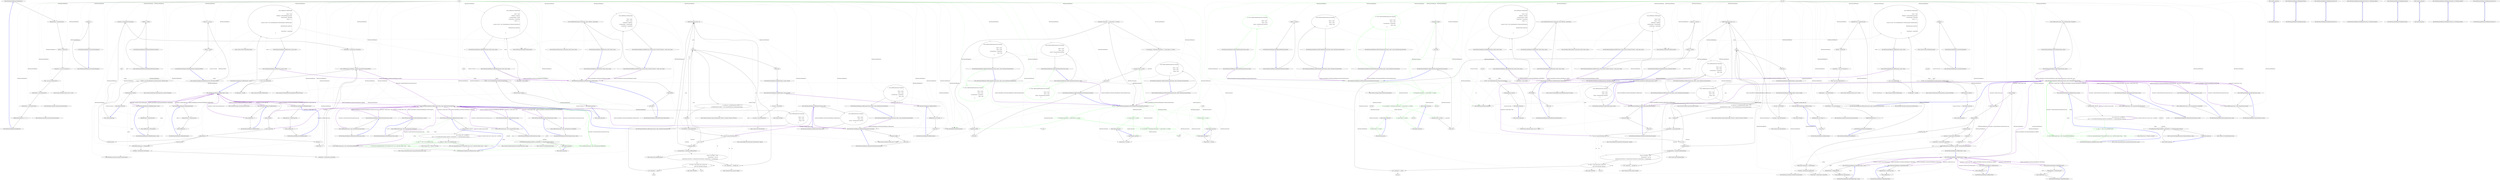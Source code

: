 digraph  {
n0 [cluster="RestSharp.RestRequest.RestRequest()", label="Entry RestSharp.RestRequest.RestRequest()", span="36-36"];
n1 [cluster="RestSharp.RestRequest.RestRequest()", label="RequestFormat = DataFormat.Xml", span="38-38"];
n2 [cluster="RestSharp.RestRequest.RestRequest()", label="Method = Method.GET", span="39-39"];
n3 [cluster="RestSharp.RestRequest.RestRequest()", label="Parameters = new List<Parameter>()", span="40-40"];
n4 [cluster="RestSharp.RestRequest.RestRequest()", label="Files = new List<FileParameter>()", span="41-41"];
n9 [cluster="System.Collections.Generic.List<T>.List()", label="Entry System.Collections.Generic.List<T>.List()", span="0-0"];
n5 [cluster="RestSharp.RestRequest.RestRequest()", label="XmlSerializer = new XmlSerializer()", span="42-42"];
n6 [cluster="RestSharp.RestRequest.RestRequest()", label="JsonSerializer = new JsonSerializer()", span="43-43"];
n10 [cluster="RestSharp.Serializers.XmlSerializer.XmlSerializer()", label="Entry RestSharp.Serializers.XmlSerializer.XmlSerializer()", span="36-36"];
n7 [cluster="RestSharp.RestRequest.RestRequest()", label="OnBeforeDeserialization = r => { }", span="45-45"];
n11 [cluster="RestSharp.Serializers.JsonSerializer.JsonSerializer()", label="Entry RestSharp.Serializers.JsonSerializer.JsonSerializer()", span="12-12"];
n8 [cluster="RestSharp.RestRequest.RestRequest()", label="Exit RestSharp.RestRequest.RestRequest()", span="36-36"];
n12 [cluster="lambda expression", label="Entry lambda expression", span="45-45"];
n13 [cluster="lambda expression", label="Exit lambda expression", span="45-45"];
d147 [cluster="lambda expression", color=green, community=0, label="15: param.Name == p.Name", span="454-454"];
n148 [cluster="lambda expression", label="Exit lambda expression", span="454-454"];
d150 [cluster="lambda expression", color=green, community=0, label="22: param.Name == p.Name", span="456-456"];
n151 [cluster="lambda expression", label="Exit lambda expression", span="456-456"];
n14 [cluster="RestSharp.RestRequest.RestRequest(RestSharp.Method)", label="Entry RestSharp.RestRequest.RestRequest(RestSharp.Method)", span="52-52"];
n15 [cluster="RestSharp.RestRequest.RestRequest(RestSharp.Method)", label="Method = method", span="54-54"];
n16 [cluster="RestSharp.RestRequest.RestRequest(RestSharp.Method)", label="Exit RestSharp.RestRequest.RestRequest(RestSharp.Method)", span="52-52"];
n17 [cluster="RestSharp.RestRequest.RestRequest(string)", label="Entry RestSharp.RestRequest.RestRequest(string)", span="61-61"];
n18 [cluster="RestSharp.RestRequest.RestRequest(string)", label="Exit RestSharp.RestRequest.RestRequest(string)", span="61-61"];
n19 [cluster="RestSharp.RestRequest.RestRequest(string, RestSharp.Method)", label="Entry RestSharp.RestRequest.RestRequest(string, RestSharp.Method)", span="70-70"];
n20 [cluster="RestSharp.RestRequest.RestRequest(string, RestSharp.Method)", label="Resource = resource", span="72-72"];
n21 [cluster="RestSharp.RestRequest.RestRequest(string, RestSharp.Method)", label="Method = method", span="73-73"];
n22 [cluster="RestSharp.RestRequest.RestRequest(string, RestSharp.Method)", label="Exit RestSharp.RestRequest.RestRequest(string, RestSharp.Method)", span="70-70"];
n23 [cluster="RestSharp.RestRequest.RestRequest(System.Uri)", label="Entry RestSharp.RestRequest.RestRequest(System.Uri)", span="80-80"];
n24 [cluster="RestSharp.RestRequest.RestRequest(System.Uri)", label="Exit RestSharp.RestRequest.RestRequest(System.Uri)", span="80-80"];
n25 [cluster="RestSharp.RestRequest.RestRequest(System.Uri, RestSharp.Method)", label="Entry RestSharp.RestRequest.RestRequest(System.Uri, RestSharp.Method)", span="89-89"];
n26 [cluster="RestSharp.RestRequest.RestRequest(System.Uri, RestSharp.Method)", label="Exit RestSharp.RestRequest.RestRequest(System.Uri, RestSharp.Method)", span="89-89"];
n27 [cluster="RestSharp.RestRequest.AddFile(string, string, string)", label="Entry RestSharp.RestRequest.AddFile(string, string, string)", span="140-140"];
n28 [cluster="RestSharp.RestRequest.AddFile(string, string, string)", label="var f = new FileInfo(path)", span="142-142"];
n30 [cluster="RestSharp.RestRequest.AddFile(string, string, string)", label="return AddFile(new FileParameter\r\n            {\r\n                Name = name,\r\n                FileName = Path.GetFileName(\\npath),\r\n                ContentLength = fileLength,\r\n                Writer = s =>\r\n                {\r\n                    \\nusing (var file = new StreamReader(new FileStream(path, FileMode.Open)))\r\n                    {\r\n                        file.BaseStream.CopyTo(\\ns);\r\n                    }\r\n                },\r\n                ContentType = contentType\r\n            });", span="145-158"];
n35 [cluster="RestSharp.RestRequest.AddFile(RestSharp.FileParameter)", label="Entry RestSharp.RestRequest.AddFile(RestSharp.FileParameter)", span="638-638"];
n37 [cluster="lambda expression", label="var file = new StreamReader(new FileStream(path, FileMode.Open))", span="152-152"];
n29 [cluster="RestSharp.RestRequest.AddFile(string, string, string)", label="var fileLength = f.Length", span="143-143"];
n32 [cluster="System.IO.FileInfo.FileInfo(string)", label="Entry System.IO.FileInfo.FileInfo(string)", span="0-0"];
n31 [cluster="RestSharp.RestRequest.AddFile(string, string, string)", label="Exit RestSharp.RestRequest.AddFile(string, string, string)", span="140-140"];
n33 [cluster="RestSharp.FileParameter.FileParameter()", label="Entry RestSharp.FileParameter.FileParameter()", span="8-8"];
n34 [cluster="System.IO.Path.GetFileName(string)", label="Entry System.IO.Path.GetFileName(string)", span="0-0"];
n38 [cluster="lambda expression", label="file.BaseStream.CopyTo(s)", span="154-154"];
n187 [cluster="RestSharp.RestRequest.AddFile(RestSharp.FileParameter)", label="Files.Add(file)", span="640-640"];
n188 [cluster="RestSharp.RestRequest.AddFile(RestSharp.FileParameter)", label="return this;", span="642-642"];
n127 [cluster="System.Collections.Generic.List<T>.Add(T)", label="Entry System.Collections.Generic.List<T>.Add(T)", span="0-0"];
n189 [cluster="RestSharp.RestRequest.AddFile(RestSharp.FileParameter)", label="Exit RestSharp.RestRequest.AddFile(RestSharp.FileParameter)", span="638-638"];
n36 [cluster="lambda expression", label="Entry lambda expression", span="150-156"];
n40 [cluster="System.IO.StreamReader.StreamReader(System.IO.Stream)", label="Entry System.IO.StreamReader.StreamReader(System.IO.Stream)", span="0-0"];
n41 [cluster="System.IO.FileStream.FileStream(string, System.IO.FileMode)", label="Entry System.IO.FileStream.FileStream(string, System.IO.FileMode)", span="0-0"];
n39 [cluster="lambda expression", label="Exit lambda expression", span="150-156"];
n42 [cluster="System.IO.Stream.CopyTo(System.IO.Stream)", label="Entry System.IO.Stream.CopyTo(System.IO.Stream)", span="0-0"];
n43 [cluster="RestSharp.RestRequest.AddFile(string, byte[], string, string)", label="Entry RestSharp.RestRequest.AddFile(string, byte[], string, string)", span="169-169"];
n44 [cluster="RestSharp.RestRequest.AddFile(string, byte[], string, string)", label="return AddFile(FileParameter.Create(name, bytes, fileName, contentType));", span="171-171"];
n45 [cluster="RestSharp.RestRequest.AddFile(string, byte[], string, string)", label="Exit RestSharp.RestRequest.AddFile(string, byte[], string, string)", span="169-169"];
n46 [cluster="RestSharp.FileParameter.Create(string, byte[], string, string)", label="Entry RestSharp.FileParameter.Create(string, byte[], string, string)", span="18-18"];
n47 [cluster="RestSharp.RestRequest.AddFile(string, System.Action<System.IO.Stream>, string, long, string)", label="Entry RestSharp.RestRequest.AddFile(string, System.Action<System.IO.Stream>, string, long, string)", span="183-183"];
n48 [cluster="RestSharp.RestRequest.AddFile(string, System.Action<System.IO.Stream>, string, long, string)", label="return AddFile(new FileParameter\r\n            {\r\n                Name = name,\r\n                Writer = writer,\r\n                \\nFileName = fileName,\r\n                ContentLength = contentLength,\r\n                ContentType = contentType\r\n            });", span="186-193"];
n49 [cluster="RestSharp.RestRequest.AddFile(string, System.Action<System.IO.Stream>, string, long, string)", label="Exit RestSharp.RestRequest.AddFile(string, System.Action<System.IO.Stream>, string, long, string)", span="183-183"];
n50 [cluster="RestSharp.RestRequest.AddFileBytes(string, byte[], string, string)", label="Entry RestSharp.RestRequest.AddFileBytes(string, byte[], string, string)", span="204-204"];
n51 [cluster="RestSharp.RestRequest.AddFileBytes(string, byte[], string, string)", label="long length = bytes.Length", span="207-207"];
n52 [cluster="RestSharp.RestRequest.AddFileBytes(string, byte[], string, string)", label="return AddFile(new FileParameter\r\n            {\r\n                Name = name,\r\n                FileName = filename,\r\n                \\nContentLength = length,\r\n                ContentType = contentType,\r\n                Writer = s =>\r\n                {\r\n                    \\nusing (var file = new StreamReader(new MemoryStream(bytes)))\r\n                    {\r\n                        file.BaseStream.CopyTo(\\ns);\r\n                    }\r\n                }\r\n            });", span="209-222"];
n55 [cluster="lambda expression", label="var file = new StreamReader(new MemoryStream(bytes))", span="217-217"];
n53 [cluster="RestSharp.RestRequest.AddFileBytes(string, byte[], string, string)", label="Exit RestSharp.RestRequest.AddFileBytes(string, byte[], string, string)", span="204-204"];
n56 [cluster="lambda expression", label="file.BaseStream.CopyTo(s)", span="219-219"];
n54 [cluster="lambda expression", label="Entry lambda expression", span="215-221"];
n58 [cluster="System.IO.MemoryStream.MemoryStream(byte[])", label="Entry System.IO.MemoryStream.MemoryStream(byte[])", span="0-0"];
n57 [cluster="lambda expression", label="Exit lambda expression", span="215-221"];
n59 [cluster="RestSharp.RestRequest.AddBody(object, string)", label="Entry RestSharp.RestRequest.AddBody(object, string)", span="232-232"];
n60 [cluster="RestSharp.RestRequest.AddBody(object, string)", label="string serialized", span="234-234"];
n64 [cluster="RestSharp.RestRequest.AddBody(object, string)", label="serialized = JsonSerializer.Serialize(obj)", span="241-241"];
n67 [cluster="RestSharp.RestRequest.AddBody(object, string)", label="XmlSerializer.Namespace = xmlNamespace", span="246-246"];
n68 [cluster="RestSharp.RestRequest.AddBody(object, string)", label="serialized = XmlSerializer.Serialize(obj)", span="247-247"];
n75 [cluster="RestSharp.RestRequest.AddParameter(string, object, RestSharp.ParameterType)", label="Entry RestSharp.RestRequest.AddParameter(string, object, RestSharp.ParameterType)", span="419-419"];
n76 [cluster="RestSharp.RestRequest.AddBody(object)", label="Entry RestSharp.RestRequest.AddBody(object)", span="269-269"];
n77 [cluster="RestSharp.RestRequest.AddBody(object)", label="return AddBody(obj, '''');", span="271-271"];
n79 [cluster="RestSharp.RestRequest.AddJsonBody(object)", label="Entry RestSharp.RestRequest.AddJsonBody(object)", span="279-279"];
n83 [cluster="RestSharp.RestRequest.AddXmlBody(object)", label="Entry RestSharp.RestRequest.AddXmlBody(object)", span="291-291"];
n87 [cluster="RestSharp.RestRequest.AddXmlBody(object, string)", label="Entry RestSharp.RestRequest.AddXmlBody(object, string)", span="305-305"];
n61 [cluster="RestSharp.RestRequest.AddBody(object, string)", label="string contentType", span="235-235"];
n62 [cluster="RestSharp.RestRequest.AddBody(object, string)", label=RequestFormat, span="238-238"];
n63 [cluster="RestSharp.RestRequest.AddBody(object, string)", label="DataFormat.Json", span="240-240"];
n66 [cluster="RestSharp.RestRequest.AddBody(object, string)", label="DataFormat.Xml", span="245-245"];
n70 [cluster="RestSharp.RestRequest.AddBody(object, string)", label="serialized = ''''", span="252-252"];
n65 [cluster="RestSharp.RestRequest.AddBody(object, string)", label="contentType = JsonSerializer.ContentType", span="242-242"];
n74 [cluster="RestSharp.Serializers.ISerializer.Serialize(object)", label="Entry RestSharp.Serializers.ISerializer.Serialize(object)", span="22-22"];
n72 [cluster="RestSharp.RestRequest.AddBody(object, string)", label="return AddParameter(contentType, serialized, ParameterType.RequestBody);", span="260-260"];
n69 [cluster="RestSharp.RestRequest.AddBody(object, string)", label="contentType = XmlSerializer.ContentType", span="248-248"];
n71 [cluster="RestSharp.RestRequest.AddBody(object, string)", label="contentType = ''''", span="253-253"];
n73 [cluster="RestSharp.RestRequest.AddBody(object, string)", label="Exit RestSharp.RestRequest.AddBody(object, string)", span="232-232"];
n131 [cluster="RestSharp.RestRequest.AddParameter(string, object, RestSharp.ParameterType)", label="return AddParameter(new Parameter\r\n            {\r\n                Name = name,\r\n                Value = value,\r\n                \\nType = type\r\n            });", span="421-426"];
n123 [cluster="RestSharp.RestRequest.AddParameter(RestSharp.Parameter)", label="Entry RestSharp.RestRequest.AddParameter(RestSharp.Parameter)", span="385-385"];
n161 [cluster="RestSharp.RestRequest.AddHeader(string, string)", label="Entry RestSharp.RestRequest.AddHeader(string, string)", span="502-502"];
n166 [cluster="RestSharp.RestRequest.AddHeader(string, string)", label="return AddParameter(name, value, ParameterType.HttpHeader);", span="510-510"];
d166 [cluster="RestSharp.RestRequest.AddHeader(string, string)", color=green, community=0, label="7: return AddParameter(name, value, ParameterType.HttpHeader);", span="510-510"];
n175 [cluster="RestSharp.RestRequest.AddCookie(string, string)", label="Entry RestSharp.RestRequest.AddCookie(string, string)", span="519-519"];
n176 [cluster="RestSharp.RestRequest.AddCookie(string, string)", label="return AddParameter(name, value, ParameterType.Cookie);", span="521-521"];
n178 [cluster="RestSharp.RestRequest.AddUrlSegment(string, string)", label="Entry RestSharp.RestRequest.AddUrlSegment(string, string)", span="530-530"];
n179 [cluster="RestSharp.RestRequest.AddUrlSegment(string, string)", label="return AddParameter(name, value, ParameterType.UrlSegment);", span="532-532"];
n181 [cluster="RestSharp.RestRequest.AddQueryParameter(string, string)", label="Entry RestSharp.RestRequest.AddQueryParameter(string, string)", span="541-541"];
n182 [cluster="RestSharp.RestRequest.AddQueryParameter(string, string)", label="return AddParameter(name, value, ParameterType.QueryString);", span="543-543"];
n190 [cluster="RestSharp.RestRequest.AddUrlSegment(string, object)", label="Entry RestSharp.RestRequest.AddUrlSegment(string, object)", span="651-651"];
n132 [cluster="RestSharp.RestRequest.AddParameter(string, object, RestSharp.ParameterType)", label="Exit RestSharp.RestRequest.AddParameter(string, object, RestSharp.ParameterType)", span="419-419"];
n130 [cluster="RestSharp.Parameter.Parameter()", label="Entry RestSharp.Parameter.Parameter()", span="23-23"];
n78 [cluster="RestSharp.RestRequest.AddBody(object)", label="Exit RestSharp.RestRequest.AddBody(object)", span="269-269"];
n80 [cluster="RestSharp.RestRequest.AddJsonBody(object)", label="RequestFormat = DataFormat.Json", span="281-281"];
n81 [cluster="RestSharp.RestRequest.AddJsonBody(object)", label="return AddBody(obj, '''');", span="283-283"];
n82 [cluster="RestSharp.RestRequest.AddJsonBody(object)", label="Exit RestSharp.RestRequest.AddJsonBody(object)", span="279-279"];
n84 [cluster="RestSharp.RestRequest.AddXmlBody(object)", label="RequestFormat = DataFormat.Xml", span="293-293"];
n85 [cluster="RestSharp.RestRequest.AddXmlBody(object)", label="return AddBody(obj, '''');", span="295-295"];
n86 [cluster="RestSharp.RestRequest.AddXmlBody(object)", label="Exit RestSharp.RestRequest.AddXmlBody(object)", span="291-291"];
n88 [cluster="RestSharp.RestRequest.AddXmlBody(object, string)", label="RequestFormat = DataFormat.Xml", span="307-307"];
n89 [cluster="RestSharp.RestRequest.AddXmlBody(object, string)", label="return AddBody(obj, xmlNamespace);", span="309-309"];
n90 [cluster="RestSharp.RestRequest.AddXmlBody(object, string)", label="Exit RestSharp.RestRequest.AddXmlBody(object, string)", span="305-305"];
n91 [cluster="RestSharp.RestRequest.AddObject(object, params string[])", label="Entry RestSharp.RestRequest.AddObject(object, params string[])", span="321-321"];
n92 [cluster="RestSharp.RestRequest.AddObject(object, params string[])", label="var type = obj.GetType()", span="324-324"];
n95 [cluster="RestSharp.RestRequest.AddObject(object, params string[])", label="var isAllowed = includedProperties.Length == 0 ||\r\n                                includedProperties.Length > 0 && includedProperties.Contains(\\nprop.Name)", span="329-330"];
n98 [cluster="RestSharp.RestRequest.AddObject(object, params string[])", label="var val = prop.GetValue(obj, null)", span="336-336"];
n119 [cluster="RestSharp.RestRequest.AddObject(object)", label="Entry RestSharp.RestRequest.AddObject(object)", span="373-373"];
n93 [cluster="RestSharp.RestRequest.AddObject(object, params string[])", label="var props = type.GetProperties()", span="325-325"];
n109 [cluster="object.GetType()", label="Entry object.GetType()", span="0-0"];
n94 [cluster="RestSharp.RestRequest.AddObject(object, params string[])", label=props, span="327-327"];
n110 [cluster="System.Type.GetProperties()", label="Entry System.Type.GetProperties()", span="0-0"];
n97 [cluster="RestSharp.RestRequest.AddObject(object, params string[])", label="var propType = prop.PropertyType", span="335-335"];
n106 [cluster="RestSharp.RestRequest.AddObject(object, params string[])", label="AddParameter(prop.Name, val)", span="362-362"];
n107 [cluster="RestSharp.RestRequest.AddObject(object, params string[])", label="return this;", span="365-365"];
n96 [cluster="RestSharp.RestRequest.AddObject(object, params string[])", label="!isAllowed", span="332-332"];
n111 [cluster="System.Collections.Generic.IEnumerable<TSource>.Contains<TSource>(TSource)", label="Entry System.Collections.Generic.IEnumerable<TSource>.Contains<TSource>(TSource)", span="0-0"];
n100 [cluster="RestSharp.RestRequest.AddObject(object, params string[])", label="propType.IsArray", span="341-341"];
n101 [cluster="RestSharp.RestRequest.AddObject(object, params string[])", label="var elementType = propType.GetElementType()", span="343-343"];
n99 [cluster="RestSharp.RestRequest.AddObject(object, params string[])", label="val == null", span="338-338"];
n102 [cluster="RestSharp.RestRequest.AddObject(object, params string[])", label="((Array) val).Length > 0 &&\r\n                        elementType != null &&\r\n                        (elementType.IsPrimitive || \\nelementType.IsValueType || elementType == typeof(string))", span="345-347"];
n103 [cluster="RestSharp.RestRequest.AddObject(object, params string[])", label="var values = (from object item in (Array) val\r\n                            select item.ToString()).ToArray()", span="350-351"];
n105 [cluster="RestSharp.RestRequest.AddObject(object, params string[])", label="val = string.Join('','', (string[]) val)", span="358-358"];
n112 [cluster="System.Reflection.PropertyInfo.GetValue(object, object[])", label="Entry System.Reflection.PropertyInfo.GetValue(object, object[])", span="0-0"];
n113 [cluster="System.Type.GetElementType()", label="Entry System.Type.GetElementType()", span="0-0"];
n104 [cluster="RestSharp.RestRequest.AddObject(object, params string[])", label="val = string.Join('','', values)", span="353-353"];
n114 [cluster="object.ToString()", label="Entry object.ToString()", span="0-0"];
n117 [cluster="string.Join(string, params string[])", label="Entry string.Join(string, params string[])", span="0-0"];
n118 [cluster="RestSharp.RestRequest.AddParameter(string, object)", label="Entry RestSharp.RestRequest.AddParameter(string, object)", span="398-398"];
n108 [cluster="RestSharp.RestRequest.AddObject(object, params string[])", label="Exit RestSharp.RestRequest.AddObject(object, params string[])", span="321-321"];
n128 [cluster="RestSharp.RestRequest.AddParameter(string, object)", label="return AddParameter(new Parameter\r\n            {\r\n                Name = name,\r\n                Value = value,\r\n                \\nType = ParameterType.GetOrPost\r\n            });", span="400-405"];
n129 [cluster="RestSharp.RestRequest.AddParameter(string, object)", label="Exit RestSharp.RestRequest.AddParameter(string, object)", span="398-398"];
n120 [cluster="RestSharp.RestRequest.AddObject(object)", label="AddObject(obj, new string[] { })", span="375-375"];
n121 [cluster="RestSharp.RestRequest.AddObject(object)", label="return this;", span="377-377"];
n122 [cluster="RestSharp.RestRequest.AddObject(object)", label="Exit RestSharp.RestRequest.AddObject(object)", span="373-373"];
n124 [cluster="RestSharp.RestRequest.AddParameter(RestSharp.Parameter)", label="Parameters.Add(p)", span="387-387"];
n125 [cluster="RestSharp.RestRequest.AddParameter(RestSharp.Parameter)", label="return this;", span="389-389"];
n126 [cluster="RestSharp.RestRequest.AddParameter(RestSharp.Parameter)", label="Exit RestSharp.RestRequest.AddParameter(RestSharp.Parameter)", span="385-385"];
n133 [cluster="RestSharp.RestRequest.AddParameter(string, object, string, RestSharp.ParameterType)", label="Entry RestSharp.RestRequest.AddParameter(string, object, string, RestSharp.ParameterType)", span="441-441"];
n134 [cluster="RestSharp.RestRequest.AddParameter(string, object, string, RestSharp.ParameterType)", label="return AddParameter(new Parameter\r\n            {\r\n                Name = name,\r\n                Value = value,\r\n                \\nContentType = contentType,\r\n                Type = type\r\n            });", span="443-449"];
n135 [cluster="RestSharp.RestRequest.AddParameter(string, object, string, RestSharp.ParameterType)", label="Exit RestSharp.RestRequest.AddParameter(string, object, string, RestSharp.ParameterType)", span="441-441"];
n136 [cluster="RestSharp.RestRequest.AddOrUpdateParameter(RestSharp.Parameter)", label="Entry RestSharp.RestRequest.AddOrUpdateParameter(RestSharp.Parameter)", span="452-452"];
n137 [cluster="RestSharp.RestRequest.AddOrUpdateParameter(RestSharp.Parameter)", label="Parameters.Any(param => param.Name == p.Name)", span="454-454"];
n138 [cluster="RestSharp.RestRequest.AddOrUpdateParameter(RestSharp.Parameter)", label="var parameter = Parameters.First(param => param.Name == p.Name)", span="456-456"];
n139 [cluster="RestSharp.RestRequest.AddOrUpdateParameter(RestSharp.Parameter)", label="parameter.Value = p.Value", span="457-457"];
n141 [cluster="RestSharp.RestRequest.AddOrUpdateParameter(RestSharp.Parameter)", label="Parameters.Add(p)", span="461-461"];
d137 [cluster="RestSharp.RestRequest.AddOrUpdateParameter(RestSharp.Parameter)", color=green, community=0, label="17: Parameters.Any(param => param.Name == p.Name)", span="454-454"];
d138 [cluster="RestSharp.RestRequest.AddOrUpdateParameter(RestSharp.Parameter)", color=green, community=0, label="22: var parameter = Parameters.First(param => param.Name == p.Name)", span="456-456"];
n147 [cluster="lambda expression", label="param.Name == p.Name", span="454-454"];
n150 [cluster="lambda expression", label="param.Name == p.Name", span="456-456"];
n146 [cluster="lambda expression", label="Entry lambda expression", span="454-454"];
n149 [cluster="lambda expression", label="Entry lambda expression", span="456-456"];
n140 [cluster="RestSharp.RestRequest.AddOrUpdateParameter(RestSharp.Parameter)", label="return this;", span="458-458"];
n143 [cluster="RestSharp.RestRequest.AddOrUpdateParameter(RestSharp.Parameter)", label="Exit RestSharp.RestRequest.AddOrUpdateParameter(RestSharp.Parameter)", span="452-452"];
n142 [cluster="RestSharp.RestRequest.AddOrUpdateParameter(RestSharp.Parameter)", label="return this;", span="462-462"];
n152 [cluster="RestSharp.RestRequest.AddOrUpdateParameter(string, object)", label="Entry RestSharp.RestRequest.AddOrUpdateParameter(string, object)", span="465-465"];
n153 [cluster="RestSharp.RestRequest.AddOrUpdateParameter(string, object)", label="return AddOrUpdateParameter(new Parameter\r\n            {\r\n                Name = name,\r\n                Value = value,\r\n                \\nType = ParameterType.GetOrPost\r\n            });", span="467-472"];
d153 [cluster="RestSharp.RestRequest.AddOrUpdateParameter(string, object)", color=green, community=0, label="22: return AddOrUpdateParameter(new Parameter\r\n            {\r\n                Name = name,\r\n                Value = value,\r\n                \\nType = ParameterType.GetOrPost\r\n            });", span="467-472"];
n154 [cluster="RestSharp.RestRequest.AddOrUpdateParameter(string, object)", label="Exit RestSharp.RestRequest.AddOrUpdateParameter(string, object)", span="465-465"];
n155 [cluster="RestSharp.RestRequest.AddOrUpdateParameter(string, object, RestSharp.ParameterType)", label="Entry RestSharp.RestRequest.AddOrUpdateParameter(string, object, RestSharp.ParameterType)", span="475-475"];
n156 [cluster="RestSharp.RestRequest.AddOrUpdateParameter(string, object, RestSharp.ParameterType)", label="return AddOrUpdateParameter(new Parameter\r\n            {\r\n                Name = name,\r\n                Value = value,\r\n                \\nType = type\r\n            });", span="477-482"];
n157 [cluster="RestSharp.RestRequest.AddOrUpdateParameter(string, object, RestSharp.ParameterType)", label="Exit RestSharp.RestRequest.AddOrUpdateParameter(string, object, RestSharp.ParameterType)", span="475-475"];
n158 [cluster="RestSharp.RestRequest.AddOrUpdateParameter(string, object, string, RestSharp.ParameterType)", label="Entry RestSharp.RestRequest.AddOrUpdateParameter(string, object, string, RestSharp.ParameterType)", span="485-485"];
n159 [cluster="RestSharp.RestRequest.AddOrUpdateParameter(string, object, string, RestSharp.ParameterType)", label="return AddOrUpdateParameter(new Parameter\r\n            {\r\n                Name = name,\r\n                Value = value,\r\n                \\nContentType = contentType,\r\n                Type = type\r\n            });", span="487-493"];
d159 [cluster="RestSharp.RestRequest.AddOrUpdateParameter(string, object, string, RestSharp.ParameterType)", color=green, community=0, label="22: return AddOrUpdateParameter(new Parameter\r\n            {\r\n                Name = name,\r\n                Value = value,\r\n                \\nContentType = contentType,\r\n                Type = type\r\n            });", span="487-493"];
n160 [cluster="RestSharp.RestRequest.AddOrUpdateParameter(string, object, string, RestSharp.ParameterType)", label="Exit RestSharp.RestRequest.AddOrUpdateParameter(string, object, string, RestSharp.ParameterType)", span="485-485"];
n162 [cluster="RestSharp.RestRequest.AddHeader(string, string)", label="string portSplit = @'':\d+''", span="504-504"];
n164 [cluster="RestSharp.RestRequest.AddHeader(string, string)", label="name == ''Host'' && invalidHost(value)", span="508-508"];
d164 [cluster="RestSharp.RestRequest.AddHeader(string, string)", color=green, community=0, label="21: name == ''Host'' && invalidHost(value)", span="508-508"];
n163 [cluster="RestSharp.RestRequest.AddHeader(string, string)", label="Func<string, bool> invalidHost =\r\n                host => Uri.CheckHostName(Regex.Split(host, portSplit)[0]) == UriHostNameType.Unknown", span="505-506"];
n171 [cluster="lambda expression", label="Uri.CheckHostName(Regex.Split(host, portSplit)[0]) == UriHostNameType.Unknown", span="506-506"];
n165 [cluster="RestSharp.RestRequest.AddHeader(string, string)", label="throw new ArgumentException(''The specified value is not a valid Host header string.'', ''value'');", span="509-509"];
n168 [cluster="System.Func<T, TResult>.Invoke(T)", label="Entry System.Func<T, TResult>.Invoke(T)", span="0-0"];
n167 [cluster="RestSharp.RestRequest.AddHeader(string, string)", label="Exit RestSharp.RestRequest.AddHeader(string, string)", span="502-502"];
n169 [cluster="System.ArgumentException.ArgumentException(string, string)", label="Entry System.ArgumentException.ArgumentException(string, string)", span="0-0"];
d165 [cluster="RestSharp.RestRequest.AddHeader(string, string)", color=green, community=0, label="21: throw new ArgumentException(''The specified value is not a valid Host header string.'', ''value'');", span="509-509"];
n170 [cluster="lambda expression", label="Entry lambda expression", span="506-506"];
n172 [cluster="lambda expression", label="Exit lambda expression", span="506-506"];
n173 [cluster="System.Text.RegularExpressions.Regex.Split(string, string)", label="Entry System.Text.RegularExpressions.Regex.Split(string, string)", span="0-0"];
n174 [cluster="System.Uri.CheckHostName(string)", label="Entry System.Uri.CheckHostName(string)", span="0-0"];
n177 [cluster="RestSharp.RestRequest.AddCookie(string, string)", label="Exit RestSharp.RestRequest.AddCookie(string, string)", span="519-519"];
n180 [cluster="RestSharp.RestRequest.AddUrlSegment(string, string)", label="Exit RestSharp.RestRequest.AddUrlSegment(string, string)", span="530-530"];
n183 [cluster="RestSharp.RestRequest.AddQueryParameter(string, string)", label="Exit RestSharp.RestRequest.AddQueryParameter(string, string)", span="541-541"];
n184 [cluster="RestSharp.RestRequest.IncreaseNumAttempts()", label="Entry RestSharp.RestRequest.IncreaseNumAttempts()", span="624-624"];
n185 [cluster="RestSharp.RestRequest.IncreaseNumAttempts()", label="Attempts++", span="626-626"];
n186 [cluster="RestSharp.RestRequest.IncreaseNumAttempts()", label="Exit RestSharp.RestRequest.IncreaseNumAttempts()", span="624-624"];
n191 [cluster="RestSharp.RestRequest.AddUrlSegment(string, object)", label="return AddParameter(name, value, ParameterType.UrlSegment);", span="653-653"];
n192 [cluster="RestSharp.RestRequest.AddUrlSegment(string, object)", label="Exit RestSharp.RestRequest.AddUrlSegment(string, object)", span="651-651"];
m0_117 [cluster="string.Join(string, params string[])", file="RestRequest.cs", label="Entry string.Join(string, params string[])", span="0-0"];
m0_32 [cluster="System.IO.FileInfo.FileInfo(string)", file="RestRequest.cs", label="Entry System.IO.FileInfo.FileInfo(string)", span="0-0"];
m0_27 [cluster="RestSharp.RestRequest.AddFile(string, string, string)", file="RestRequest.cs", label="Entry RestSharp.RestRequest.AddFile(string, string, string)", span="140-140"];
m0_28 [cluster="RestSharp.RestRequest.AddFile(string, string, string)", file="RestRequest.cs", label="var f = new FileInfo(path)", span="142-142"];
m0_30 [cluster="RestSharp.RestRequest.AddFile(string, string, string)", file="RestRequest.cs", label="return AddFile(new FileParameter\r\n            {\r\n                Name = name,\r\n                FileName = Path.GetFileName(\\npath),\r\n                ContentLength = fileLength,\r\n                Writer = s =>\r\n                {\r\n                    \\nusing (var file = new StreamReader(new FileStream(path, FileMode.Open)))\r\n                    {\r\n                        file.BaseStream.CopyTo(\\ns);\r\n                    }\r\n                },\r\n                ContentType = contentType\r\n            });", span="145-158"];
m0_29 [cluster="RestSharp.RestRequest.AddFile(string, string, string)", file="RestRequest.cs", label="var fileLength = f.Length", span="143-143"];
m0_31 [cluster="RestSharp.RestRequest.AddFile(string, string, string)", file="RestRequest.cs", label="Exit RestSharp.RestRequest.AddFile(string, string, string)", span="140-140"];
m0_184 [cluster="RestSharp.RestRequest.IncreaseNumAttempts()", file="RestRequest.cs", label="Entry RestSharp.RestRequest.IncreaseNumAttempts()", span="624-624"];
m0_185 [cluster="RestSharp.RestRequest.IncreaseNumAttempts()", file="RestRequest.cs", label="Attempts++", span="626-626"];
m0_186 [cluster="RestSharp.RestRequest.IncreaseNumAttempts()", file="RestRequest.cs", label="Exit RestSharp.RestRequest.IncreaseNumAttempts()", span="624-624"];
m0_111 [cluster="System.Collections.Generic.IEnumerable<TSource>.Contains<TSource>(TSource)", file="RestRequest.cs", label="Entry System.Collections.Generic.IEnumerable<TSource>.Contains<TSource>(TSource)", span="0-0"];
m0_11 [cluster="RestSharp.Serializers.JsonSerializer.JsonSerializer()", file="RestRequest.cs", label="Entry RestSharp.Serializers.JsonSerializer.JsonSerializer()", span="12-12"];
m0_0 [cluster="RestSharp.RestRequest.RestRequest()", file="RestRequest.cs", label="Entry RestSharp.RestRequest.RestRequest()", span="36-36"];
m0_1 [cluster="RestSharp.RestRequest.RestRequest()", file="RestRequest.cs", label="RequestFormat = DataFormat.Xml", span="38-38"];
m0_2 [cluster="RestSharp.RestRequest.RestRequest()", file="RestRequest.cs", label="Method = Method.GET", span="39-39"];
m0_3 [cluster="RestSharp.RestRequest.RestRequest()", file="RestRequest.cs", label="Parameters = new List<Parameter>()", span="40-40"];
m0_4 [cluster="RestSharp.RestRequest.RestRequest()", file="RestRequest.cs", label="Files = new List<FileParameter>()", span="41-41"];
m0_5 [cluster="RestSharp.RestRequest.RestRequest()", file="RestRequest.cs", label="XmlSerializer = new XmlSerializer()", span="42-42"];
m0_6 [cluster="RestSharp.RestRequest.RestRequest()", file="RestRequest.cs", label="JsonSerializer = new JsonSerializer()", span="43-43"];
m0_7 [cluster="RestSharp.RestRequest.RestRequest()", file="RestRequest.cs", label="OnBeforeDeserialization = r => { }", span="45-45"];
m0_8 [cluster="RestSharp.RestRequest.RestRequest()", file="RestRequest.cs", label="Exit RestSharp.RestRequest.RestRequest()", span="36-36"];
m0_10 [cluster="RestSharp.Serializers.XmlSerializer.XmlSerializer()", file="RestRequest.cs", label="Entry RestSharp.Serializers.XmlSerializer.XmlSerializer()", span="36-36"];
m0_190 [cluster="RestSharp.RestRequest.AddUrlSegment(string, object)", file="RestRequest.cs", label="Entry RestSharp.RestRequest.AddUrlSegment(string, object)", span="651-651"];
m0_191 [cluster="RestSharp.RestRequest.AddUrlSegment(string, object)", file="RestRequest.cs", label="return AddParameter(name, value, ParameterType.UrlSegment);", span="653-653"];
m0_192 [cluster="RestSharp.RestRequest.AddUrlSegment(string, object)", file="RestRequest.cs", label="Exit RestSharp.RestRequest.AddUrlSegment(string, object)", span="651-651"];
m0_110 [cluster="System.Type.GetProperties()", file="RestRequest.cs", label="Entry System.Type.GetProperties()", span="0-0"];
m0_181 [cluster="RestSharp.RestRequest.AddQueryParameter(string, string)", file="RestRequest.cs", label="Entry RestSharp.RestRequest.AddQueryParameter(string, string)", span="541-541"];
m0_182 [cluster="RestSharp.RestRequest.AddQueryParameter(string, string)", file="RestRequest.cs", label="return AddParameter(name, value, ParameterType.QueryString);", span="543-543"];
m0_183 [cluster="RestSharp.RestRequest.AddQueryParameter(string, string)", file="RestRequest.cs", label="Exit RestSharp.RestRequest.AddQueryParameter(string, string)", span="541-541"];
m0_133 [cluster="RestSharp.RestRequest.AddParameter(string, object, string, RestSharp.ParameterType)", file="RestRequest.cs", label="Entry RestSharp.RestRequest.AddParameter(string, object, string, RestSharp.ParameterType)", span="441-441"];
m0_134 [cluster="RestSharp.RestRequest.AddParameter(string, object, string, RestSharp.ParameterType)", file="RestRequest.cs", label="return AddParameter(new Parameter\r\n            {\r\n                Name = name,\r\n                Value = value,\r\n                \\nContentType = contentType,\r\n                Type = type\r\n            });", span="443-449"];
m0_135 [cluster="RestSharp.RestRequest.AddParameter(string, object, string, RestSharp.ParameterType)", file="RestRequest.cs", label="Exit RestSharp.RestRequest.AddParameter(string, object, string, RestSharp.ParameterType)", span="441-441"];
m0_178 [cluster="RestSharp.RestRequest.AddUrlSegment(string, string)", file="RestRequest.cs", label="Entry RestSharp.RestRequest.AddUrlSegment(string, string)", span="530-530"];
m0_179 [cluster="RestSharp.RestRequest.AddUrlSegment(string, string)", file="RestRequest.cs", label="return AddParameter(name, value, ParameterType.UrlSegment);", span="532-532"];
m0_180 [cluster="RestSharp.RestRequest.AddUrlSegment(string, string)", file="RestRequest.cs", label="Exit RestSharp.RestRequest.AddUrlSegment(string, string)", span="530-530"];
m0_17 [cluster="RestSharp.RestRequest.RestRequest(string)", file="RestRequest.cs", label="Entry RestSharp.RestRequest.RestRequest(string)", span="61-61"];
m0_18 [cluster="RestSharp.RestRequest.RestRequest(string)", file="RestRequest.cs", label="Exit RestSharp.RestRequest.RestRequest(string)", span="61-61"];
m0_136 [cluster="RestSharp.RestRequest.AddOrUpdateParameter(RestSharp.Parameter)", file="RestRequest.cs", label="Entry RestSharp.RestRequest.AddOrUpdateParameter(RestSharp.Parameter)", span="452-452"];
m0_137 [cluster="RestSharp.RestRequest.AddOrUpdateParameter(RestSharp.Parameter)", color=green, community=0, file="RestRequest.cs", label="24: Parameters.Any(param => param.Name == p.Name)", span="454-454"];
m0_138 [cluster="RestSharp.RestRequest.AddOrUpdateParameter(RestSharp.Parameter)", color=green, community=0, file="RestRequest.cs", label="24: var parameter = Parameters.First(param => param.Name == p.Name)", span="456-456"];
m0_139 [cluster="RestSharp.RestRequest.AddOrUpdateParameter(RestSharp.Parameter)", file="RestRequest.cs", label="parameter.Value = p.Value", span="457-457"];
m0_141 [cluster="RestSharp.RestRequest.AddOrUpdateParameter(RestSharp.Parameter)", file="RestRequest.cs", label="Parameters.Add(p)", span="461-461"];
m0_140 [cluster="RestSharp.RestRequest.AddOrUpdateParameter(RestSharp.Parameter)", file="RestRequest.cs", label="return this;", span="458-458"];
m0_142 [cluster="RestSharp.RestRequest.AddOrUpdateParameter(RestSharp.Parameter)", file="RestRequest.cs", label="return this;", span="462-462"];
m0_143 [cluster="RestSharp.RestRequest.AddOrUpdateParameter(RestSharp.Parameter)", file="RestRequest.cs", label="Exit RestSharp.RestRequest.AddOrUpdateParameter(RestSharp.Parameter)", span="452-452"];
m0_174 [cluster="System.Uri.CheckHostName(string)", file="RestRequest.cs", label="Entry System.Uri.CheckHostName(string)", span="0-0"];
m0_40 [cluster="System.IO.StreamReader.StreamReader(System.IO.Stream)", file="RestRequest.cs", label="Entry System.IO.StreamReader.StreamReader(System.IO.Stream)", span="0-0"];
m0_175 [cluster="RestSharp.RestRequest.AddCookie(string, string)", file="RestRequest.cs", label="Entry RestSharp.RestRequest.AddCookie(string, string)", span="519-519"];
m0_176 [cluster="RestSharp.RestRequest.AddCookie(string, string)", file="RestRequest.cs", label="return AddParameter(name, value, ParameterType.Cookie);", span="521-521"];
m0_177 [cluster="RestSharp.RestRequest.AddCookie(string, string)", file="RestRequest.cs", label="Exit RestSharp.RestRequest.AddCookie(string, string)", span="519-519"];
m0_9 [cluster="System.Collections.Generic.List<T>.List()", file="RestRequest.cs", label="Entry System.Collections.Generic.List<T>.List()", span="0-0"];
m0_14 [cluster="RestSharp.RestRequest.RestRequest(RestSharp.Method)", file="RestRequest.cs", label="Entry RestSharp.RestRequest.RestRequest(RestSharp.Method)", span="52-52"];
m0_15 [cluster="RestSharp.RestRequest.RestRequest(RestSharp.Method)", file="RestRequest.cs", label="Method = method", span="54-54"];
m0_16 [cluster="RestSharp.RestRequest.RestRequest(RestSharp.Method)", file="RestRequest.cs", label="Exit RestSharp.RestRequest.RestRequest(RestSharp.Method)", span="52-52"];
m0_50 [cluster="RestSharp.RestRequest.AddFileBytes(string, byte[], string, string)", file="RestRequest.cs", label="Entry RestSharp.RestRequest.AddFileBytes(string, byte[], string, string)", span="204-204"];
m0_51 [cluster="RestSharp.RestRequest.AddFileBytes(string, byte[], string, string)", file="RestRequest.cs", label="long length = bytes.Length", span="207-207"];
m0_52 [cluster="RestSharp.RestRequest.AddFileBytes(string, byte[], string, string)", file="RestRequest.cs", label="return AddFile(new FileParameter\r\n            {\r\n                Name = name,\r\n                FileName = filename,\r\n                \\nContentLength = length,\r\n                ContentType = contentType,\r\n                Writer = s =>\r\n                {\r\n                    \\nusing (var file = new StreamReader(new MemoryStream(bytes)))\r\n                    {\r\n                        file.BaseStream.CopyTo(\\ns);\r\n                    }\r\n                }\r\n            });", span="209-222"];
m0_53 [cluster="RestSharp.RestRequest.AddFileBytes(string, byte[], string, string)", file="RestRequest.cs", label="Exit RestSharp.RestRequest.AddFileBytes(string, byte[], string, string)", span="204-204"];
m0_161 [cluster="RestSharp.RestRequest.AddHeader(string, string)", file="RestRequest.cs", label="Entry RestSharp.RestRequest.AddHeader(string, string)", span="502-502"];
m0_166 [cluster="RestSharp.RestRequest.AddHeader(string, string)", color=green, community=0, file="RestRequest.cs", label="21: return AddParameter(name, value, ParameterType.HttpHeader);", span="510-510"];
m0_162 [cluster="RestSharp.RestRequest.AddHeader(string, string)", file="RestRequest.cs", label="string portSplit = @'':\d+''", span="504-504"];
m0_164 [cluster="RestSharp.RestRequest.AddHeader(string, string)", color=green, community=0, file="RestRequest.cs", label="21: name == ''Host'' && invalidHost(value)", span="508-508"];
m0_163 [cluster="RestSharp.RestRequest.AddHeader(string, string)", file="RestRequest.cs", label="Func<string, bool> invalidHost =\r\n                host => Uri.CheckHostName(Regex.Split(host, portSplit)[0]) == UriHostNameType.Unknown", span="505-506"];
m0_165 [cluster="RestSharp.RestRequest.AddHeader(string, string)", color=green, community=0, file="RestRequest.cs", label="21: throw new ArgumentException(''The specified value is not a valid Host header string.'', ''value'');", span="509-509"];
m0_167 [cluster="RestSharp.RestRequest.AddHeader(string, string)", file="RestRequest.cs", label="Exit RestSharp.RestRequest.AddHeader(string, string)", span="502-502"];
m0_170 [cluster="lambda expression", file="RestRequest.cs", label="Entry lambda expression", span="506-506"];
m0_12 [cluster="lambda expression", file="RestRequest.cs", label="Entry lambda expression", span="45-45"];
m0_13 [cluster="lambda expression", file="RestRequest.cs", label="Exit lambda expression", span="45-45"];
m0_147 [cluster="lambda expression", color=green, community=0, file="RestRequest.cs", label="17: param.Name == p.Name", span="454-454"];
m0_148 [cluster="lambda expression", file="RestRequest.cs", label="Exit lambda expression", span="454-454"];
m0_150 [cluster="lambda expression", color=green, community=0, file="RestRequest.cs", label="12: param.Name == p.Name", span="456-456"];
m0_151 [cluster="lambda expression", file="RestRequest.cs", label="Exit lambda expression", span="456-456"];
m0_37 [cluster="lambda expression", file="RestRequest.cs", label="var file = new StreamReader(new FileStream(path, FileMode.Open))", span="152-152"];
m0_38 [cluster="lambda expression", file="RestRequest.cs", label="file.BaseStream.CopyTo(s)", span="154-154"];
m0_36 [cluster="lambda expression", file="RestRequest.cs", label="Entry lambda expression", span="150-156"];
m0_39 [cluster="lambda expression", file="RestRequest.cs", label="Exit lambda expression", span="150-156"];
m0_55 [cluster="lambda expression", file="RestRequest.cs", label="var file = new StreamReader(new MemoryStream(bytes))", span="217-217"];
m0_56 [cluster="lambda expression", file="RestRequest.cs", label="file.BaseStream.CopyTo(s)", span="219-219"];
m0_54 [cluster="lambda expression", file="RestRequest.cs", label="Entry lambda expression", span="215-221"];
m0_57 [cluster="lambda expression", file="RestRequest.cs", label="Exit lambda expression", span="215-221"];
m0_146 [cluster="lambda expression", file="RestRequest.cs", label="Entry lambda expression", span="454-454"];
m0_149 [cluster="lambda expression", file="RestRequest.cs", label="Entry lambda expression", span="456-456"];
m0_171 [cluster="lambda expression", file="RestRequest.cs", label="Uri.CheckHostName(Regex.Split(host, portSplit)[0]) == UriHostNameType.Unknown", span="506-506"];
m0_172 [cluster="lambda expression", file="RestRequest.cs", label="Exit lambda expression", span="506-506"];
m0_59 [cluster="RestSharp.RestRequest.AddBody(object, string)", file="RestRequest.cs", label="Entry RestSharp.RestRequest.AddBody(object, string)", span="232-232"];
m0_60 [cluster="RestSharp.RestRequest.AddBody(object, string)", file="RestRequest.cs", label="string serialized", span="234-234"];
m0_64 [cluster="RestSharp.RestRequest.AddBody(object, string)", file="RestRequest.cs", label="serialized = JsonSerializer.Serialize(obj)", span="241-241"];
m0_67 [cluster="RestSharp.RestRequest.AddBody(object, string)", file="RestRequest.cs", label="XmlSerializer.Namespace = xmlNamespace", span="246-246"];
m0_68 [cluster="RestSharp.RestRequest.AddBody(object, string)", file="RestRequest.cs", label="serialized = XmlSerializer.Serialize(obj)", span="247-247"];
m0_61 [cluster="RestSharp.RestRequest.AddBody(object, string)", file="RestRequest.cs", label="string contentType", span="235-235"];
m0_62 [cluster="RestSharp.RestRequest.AddBody(object, string)", file="RestRequest.cs", label=RequestFormat, span="238-238"];
m0_63 [cluster="RestSharp.RestRequest.AddBody(object, string)", file="RestRequest.cs", label="DataFormat.Json", span="240-240"];
m0_66 [cluster="RestSharp.RestRequest.AddBody(object, string)", file="RestRequest.cs", label="DataFormat.Xml", span="245-245"];
m0_70 [cluster="RestSharp.RestRequest.AddBody(object, string)", file="RestRequest.cs", label="serialized = ''''", span="252-252"];
m0_65 [cluster="RestSharp.RestRequest.AddBody(object, string)", file="RestRequest.cs", label="contentType = JsonSerializer.ContentType", span="242-242"];
m0_72 [cluster="RestSharp.RestRequest.AddBody(object, string)", file="RestRequest.cs", label="return AddParameter(contentType, serialized, ParameterType.RequestBody);", span="260-260"];
m0_69 [cluster="RestSharp.RestRequest.AddBody(object, string)", file="RestRequest.cs", label="contentType = XmlSerializer.ContentType", span="248-248"];
m0_71 [cluster="RestSharp.RestRequest.AddBody(object, string)", file="RestRequest.cs", label="contentType = ''''", span="253-253"];
m0_73 [cluster="RestSharp.RestRequest.AddBody(object, string)", file="RestRequest.cs", label="Exit RestSharp.RestRequest.AddBody(object, string)", span="232-232"];
m0_127 [cluster="System.Collections.Generic.List<T>.Add(T)", file="RestRequest.cs", label="Entry System.Collections.Generic.List<T>.Add(T)", span="0-0"];
m0_158 [cluster="RestSharp.RestRequest.AddOrUpdateParameter(string, object, string, RestSharp.ParameterType)", file="RestRequest.cs", label="Entry RestSharp.RestRequest.AddOrUpdateParameter(string, object, string, RestSharp.ParameterType)", span="485-485"];
m0_159 [cluster="RestSharp.RestRequest.AddOrUpdateParameter(string, object, string, RestSharp.ParameterType)", color=green, community=0, file="RestRequest.cs", label="24: return AddOrUpdateParameter(new Parameter\r\n            {\r\n                Name = name,\r\n                Value = value,\r\n                \\nContentType = contentType,\r\n                Type = type\r\n            });", span="487-493"];
m0_160 [cluster="RestSharp.RestRequest.AddOrUpdateParameter(string, object, string, RestSharp.ParameterType)", file="RestRequest.cs", label="Exit RestSharp.RestRequest.AddOrUpdateParameter(string, object, string, RestSharp.ParameterType)", span="485-485"];
m0_34 [cluster="System.IO.Path.GetFileName(string)", file="RestRequest.cs", label="Entry System.IO.Path.GetFileName(string)", span="0-0"];
m0_19 [cluster="RestSharp.RestRequest.RestRequest(string, RestSharp.Method)", file="RestRequest.cs", label="Entry RestSharp.RestRequest.RestRequest(string, RestSharp.Method)", span="70-70"];
m0_20 [cluster="RestSharp.RestRequest.RestRequest(string, RestSharp.Method)", file="RestRequest.cs", label="Resource = resource", span="72-72"];
m0_21 [cluster="RestSharp.RestRequest.RestRequest(string, RestSharp.Method)", file="RestRequest.cs", label="Method = method", span="73-73"];
m0_22 [cluster="RestSharp.RestRequest.RestRequest(string, RestSharp.Method)", file="RestRequest.cs", label="Exit RestSharp.RestRequest.RestRequest(string, RestSharp.Method)", span="70-70"];
m0_41 [cluster="System.IO.FileStream.FileStream(string, System.IO.FileMode)", file="RestRequest.cs", label="Entry System.IO.FileStream.FileStream(string, System.IO.FileMode)", span="0-0"];
m0_74 [cluster="RestSharp.Serializers.ISerializer.Serialize(object)", file="RestRequest.cs", label="Entry RestSharp.Serializers.ISerializer.Serialize(object)", span="22-22"];
m0_47 [cluster="RestSharp.RestRequest.AddFile(string, System.Action<System.IO.Stream>, string, long, string)", file="RestRequest.cs", label="Entry RestSharp.RestRequest.AddFile(string, System.Action<System.IO.Stream>, string, long, string)", span="183-183"];
m0_48 [cluster="RestSharp.RestRequest.AddFile(string, System.Action<System.IO.Stream>, string, long, string)", file="RestRequest.cs", label="return AddFile(new FileParameter\r\n            {\r\n                Name = name,\r\n                Writer = writer,\r\n                \\nFileName = fileName,\r\n                ContentLength = contentLength,\r\n                ContentType = contentType\r\n            });", span="186-193"];
m0_49 [cluster="RestSharp.RestRequest.AddFile(string, System.Action<System.IO.Stream>, string, long, string)", file="RestRequest.cs", label="Exit RestSharp.RestRequest.AddFile(string, System.Action<System.IO.Stream>, string, long, string)", span="183-183"];
m0_109 [cluster="object.GetType()", file="RestRequest.cs", label="Entry object.GetType()", span="0-0"];
m0_83 [cluster="RestSharp.RestRequest.AddXmlBody(object)", file="RestRequest.cs", label="Entry RestSharp.RestRequest.AddXmlBody(object)", span="291-291"];
m0_84 [cluster="RestSharp.RestRequest.AddXmlBody(object)", file="RestRequest.cs", label="RequestFormat = DataFormat.Xml", span="293-293"];
m0_85 [cluster="RestSharp.RestRequest.AddXmlBody(object)", file="RestRequest.cs", label="return AddBody(obj, '''');", span="295-295"];
m0_86 [cluster="RestSharp.RestRequest.AddXmlBody(object)", file="RestRequest.cs", label="Exit RestSharp.RestRequest.AddXmlBody(object)", span="291-291"];
m0_43 [cluster="RestSharp.RestRequest.AddFile(string, byte[], string, string)", file="RestRequest.cs", label="Entry RestSharp.RestRequest.AddFile(string, byte[], string, string)", span="169-169"];
m0_44 [cluster="RestSharp.RestRequest.AddFile(string, byte[], string, string)", file="RestRequest.cs", label="return AddFile(FileParameter.Create(name, bytes, fileName, contentType));", span="171-171"];
m0_45 [cluster="RestSharp.RestRequest.AddFile(string, byte[], string, string)", file="RestRequest.cs", label="Exit RestSharp.RestRequest.AddFile(string, byte[], string, string)", span="169-169"];
m0_87 [cluster="RestSharp.RestRequest.AddXmlBody(object, string)", file="RestRequest.cs", label="Entry RestSharp.RestRequest.AddXmlBody(object, string)", span="305-305"];
m0_88 [cluster="RestSharp.RestRequest.AddXmlBody(object, string)", file="RestRequest.cs", label="RequestFormat = DataFormat.Xml", span="307-307"];
m0_89 [cluster="RestSharp.RestRequest.AddXmlBody(object, string)", file="RestRequest.cs", label="return AddBody(obj, xmlNamespace);", span="309-309"];
m0_90 [cluster="RestSharp.RestRequest.AddXmlBody(object, string)", file="RestRequest.cs", label="Exit RestSharp.RestRequest.AddXmlBody(object, string)", span="305-305"];
m0_25 [cluster="RestSharp.RestRequest.RestRequest(System.Uri, RestSharp.Method)", file="RestRequest.cs", label="Entry RestSharp.RestRequest.RestRequest(System.Uri, RestSharp.Method)", span="89-89"];
m0_26 [cluster="RestSharp.RestRequest.RestRequest(System.Uri, RestSharp.Method)", file="RestRequest.cs", label="Exit RestSharp.RestRequest.RestRequest(System.Uri, RestSharp.Method)", span="89-89"];
m0_91 [cluster="RestSharp.RestRequest.AddObject(object, params string[])", file="RestRequest.cs", label="Entry RestSharp.RestRequest.AddObject(object, params string[])", span="321-321"];
m0_92 [cluster="RestSharp.RestRequest.AddObject(object, params string[])", file="RestRequest.cs", label="var type = obj.GetType()", span="324-324"];
m0_95 [cluster="RestSharp.RestRequest.AddObject(object, params string[])", file="RestRequest.cs", label="var isAllowed = includedProperties.Length == 0 ||\r\n                                includedProperties.Length > 0 && includedProperties.Contains(\\nprop.Name)", span="329-330"];
m0_98 [cluster="RestSharp.RestRequest.AddObject(object, params string[])", file="RestRequest.cs", label="var val = prop.GetValue(obj, null)", span="336-336"];
m0_93 [cluster="RestSharp.RestRequest.AddObject(object, params string[])", file="RestRequest.cs", label="var props = type.GetProperties()", span="325-325"];
m0_94 [cluster="RestSharp.RestRequest.AddObject(object, params string[])", file="RestRequest.cs", label=props, span="327-327"];
m0_97 [cluster="RestSharp.RestRequest.AddObject(object, params string[])", file="RestRequest.cs", label="var propType = prop.PropertyType", span="335-335"];
m0_106 [cluster="RestSharp.RestRequest.AddObject(object, params string[])", file="RestRequest.cs", label="AddParameter(prop.Name, val)", span="362-362"];
m0_107 [cluster="RestSharp.RestRequest.AddObject(object, params string[])", file="RestRequest.cs", label="return this;", span="365-365"];
m0_96 [cluster="RestSharp.RestRequest.AddObject(object, params string[])", file="RestRequest.cs", label="!isAllowed", span="332-332"];
m0_100 [cluster="RestSharp.RestRequest.AddObject(object, params string[])", file="RestRequest.cs", label="propType.IsArray", span="341-341"];
m0_101 [cluster="RestSharp.RestRequest.AddObject(object, params string[])", file="RestRequest.cs", label="var elementType = propType.GetElementType()", span="343-343"];
m0_99 [cluster="RestSharp.RestRequest.AddObject(object, params string[])", file="RestRequest.cs", label="val == null", span="338-338"];
m0_102 [cluster="RestSharp.RestRequest.AddObject(object, params string[])", file="RestRequest.cs", label="((Array) val).Length > 0 &&\r\n                        elementType != null &&\r\n                        (elementType.IsPrimitive || \\nelementType.IsValueType || elementType == typeof(string))", span="345-347"];
m0_103 [cluster="RestSharp.RestRequest.AddObject(object, params string[])", file="RestRequest.cs", label="var values = (from object item in (Array) val\r\n                            select item.ToString()).ToArray()", span="350-351"];
m0_105 [cluster="RestSharp.RestRequest.AddObject(object, params string[])", file="RestRequest.cs", label="val = string.Join('','', (string[]) val)", span="358-358"];
m0_104 [cluster="RestSharp.RestRequest.AddObject(object, params string[])", file="RestRequest.cs", label="val = string.Join('','', values)", span="353-353"];
m0_108 [cluster="RestSharp.RestRequest.AddObject(object, params string[])", file="RestRequest.cs", label="Exit RestSharp.RestRequest.AddObject(object, params string[])", span="321-321"];
m0_169 [cluster="System.ArgumentException.ArgumentException(string, string)", file="RestRequest.cs", label="Entry System.ArgumentException.ArgumentException(string, string)", span="0-0"];
m0_123 [cluster="RestSharp.RestRequest.AddParameter(RestSharp.Parameter)", file="RestRequest.cs", label="Entry RestSharp.RestRequest.AddParameter(RestSharp.Parameter)", span="385-385"];
m0_124 [cluster="RestSharp.RestRequest.AddParameter(RestSharp.Parameter)", file="RestRequest.cs", label="Parameters.Add(p)", span="387-387"];
m0_125 [cluster="RestSharp.RestRequest.AddParameter(RestSharp.Parameter)", file="RestRequest.cs", label="return this;", span="389-389"];
m0_126 [cluster="RestSharp.RestRequest.AddParameter(RestSharp.Parameter)", file="RestRequest.cs", label="Exit RestSharp.RestRequest.AddParameter(RestSharp.Parameter)", span="385-385"];
m0_118 [cluster="RestSharp.RestRequest.AddParameter(string, object)", file="RestRequest.cs", label="Entry RestSharp.RestRequest.AddParameter(string, object)", span="398-398"];
m0_128 [cluster="RestSharp.RestRequest.AddParameter(string, object)", file="RestRequest.cs", label="return AddParameter(new Parameter\r\n            {\r\n                Name = name,\r\n                Value = value,\r\n                \\nType = ParameterType.GetOrPost\r\n            });", span="400-405"];
m0_129 [cluster="RestSharp.RestRequest.AddParameter(string, object)", file="RestRequest.cs", label="Exit RestSharp.RestRequest.AddParameter(string, object)", span="398-398"];
m0_152 [cluster="RestSharp.RestRequest.AddOrUpdateParameter(string, object)", file="RestRequest.cs", label="Entry RestSharp.RestRequest.AddOrUpdateParameter(string, object)", span="465-465"];
m0_153 [cluster="RestSharp.RestRequest.AddOrUpdateParameter(string, object)", color=green, community=0, file="RestRequest.cs", label="24: return AddOrUpdateParameter(new Parameter\r\n            {\r\n                Name = name,\r\n                Value = value,\r\n                \\nType = ParameterType.GetOrPost\r\n            });", span="467-472"];
m0_154 [cluster="RestSharp.RestRequest.AddOrUpdateParameter(string, object)", file="RestRequest.cs", label="Exit RestSharp.RestRequest.AddOrUpdateParameter(string, object)", span="465-465"];
m0_173 [cluster="System.Text.RegularExpressions.Regex.Split(string, string)", file="RestRequest.cs", label="Entry System.Text.RegularExpressions.Regex.Split(string, string)", span="0-0"];
m0_35 [cluster="RestSharp.RestRequest.AddFile(RestSharp.FileParameter)", file="RestRequest.cs", label="Entry RestSharp.RestRequest.AddFile(RestSharp.FileParameter)", span="638-638"];
m0_187 [cluster="RestSharp.RestRequest.AddFile(RestSharp.FileParameter)", file="RestRequest.cs", label="Files.Add(file)", span="640-640"];
m0_188 [cluster="RestSharp.RestRequest.AddFile(RestSharp.FileParameter)", file="RestRequest.cs", label="return this;", span="642-642"];
m0_189 [cluster="RestSharp.RestRequest.AddFile(RestSharp.FileParameter)", file="RestRequest.cs", label="Exit RestSharp.RestRequest.AddFile(RestSharp.FileParameter)", span="638-638"];
m0_168 [cluster="System.Func<T, TResult>.Invoke(T)", file="RestRequest.cs", label="Entry System.Func<T, TResult>.Invoke(T)", span="0-0"];
m0_33 [cluster="RestSharp.FileParameter.FileParameter()", file="RestRequest.cs", label="Entry RestSharp.FileParameter.FileParameter()", span="8-8"];
m0_155 [cluster="RestSharp.RestRequest.AddOrUpdateParameter(string, object, RestSharp.ParameterType)", file="RestRequest.cs", label="Entry RestSharp.RestRequest.AddOrUpdateParameter(string, object, RestSharp.ParameterType)", span="475-475"];
m0_156 [cluster="RestSharp.RestRequest.AddOrUpdateParameter(string, object, RestSharp.ParameterType)", file="RestRequest.cs", label="return AddOrUpdateParameter(new Parameter\r\n            {\r\n                Name = name,\r\n                Value = value,\r\n                \\nType = type\r\n            });", span="477-482"];
m0_157 [cluster="RestSharp.RestRequest.AddOrUpdateParameter(string, object, RestSharp.ParameterType)", file="RestRequest.cs", label="Exit RestSharp.RestRequest.AddOrUpdateParameter(string, object, RestSharp.ParameterType)", span="475-475"];
m0_76 [cluster="RestSharp.RestRequest.AddBody(object)", file="RestRequest.cs", label="Entry RestSharp.RestRequest.AddBody(object)", span="269-269"];
m0_77 [cluster="RestSharp.RestRequest.AddBody(object)", file="RestRequest.cs", label="return AddBody(obj, '''');", span="271-271"];
m0_78 [cluster="RestSharp.RestRequest.AddBody(object)", file="RestRequest.cs", label="Exit RestSharp.RestRequest.AddBody(object)", span="269-269"];
m0_112 [cluster="System.Reflection.PropertyInfo.GetValue(object, object[])", file="RestRequest.cs", label="Entry System.Reflection.PropertyInfo.GetValue(object, object[])", span="0-0"];
m0_119 [cluster="RestSharp.RestRequest.AddObject(object)", file="RestRequest.cs", label="Entry RestSharp.RestRequest.AddObject(object)", span="373-373"];
m0_120 [cluster="RestSharp.RestRequest.AddObject(object)", file="RestRequest.cs", label="AddObject(obj, new string[] { })", span="375-375"];
m0_121 [cluster="RestSharp.RestRequest.AddObject(object)", file="RestRequest.cs", label="return this;", span="377-377"];
m0_122 [cluster="RestSharp.RestRequest.AddObject(object)", file="RestRequest.cs", label="Exit RestSharp.RestRequest.AddObject(object)", span="373-373"];
m0_79 [cluster="RestSharp.RestRequest.AddJsonBody(object)", file="RestRequest.cs", label="Entry RestSharp.RestRequest.AddJsonBody(object)", span="279-279"];
m0_80 [cluster="RestSharp.RestRequest.AddJsonBody(object)", file="RestRequest.cs", label="RequestFormat = DataFormat.Json", span="281-281"];
m0_81 [cluster="RestSharp.RestRequest.AddJsonBody(object)", file="RestRequest.cs", label="return AddBody(obj, '''');", span="283-283"];
m0_82 [cluster="RestSharp.RestRequest.AddJsonBody(object)", file="RestRequest.cs", label="Exit RestSharp.RestRequest.AddJsonBody(object)", span="279-279"];
m0_114 [cluster="object.ToString()", file="RestRequest.cs", label="Entry object.ToString()", span="0-0"];
m0_75 [cluster="RestSharp.RestRequest.AddParameter(string, object, RestSharp.ParameterType)", file="RestRequest.cs", label="Entry RestSharp.RestRequest.AddParameter(string, object, RestSharp.ParameterType)", span="419-419"];
m0_131 [cluster="RestSharp.RestRequest.AddParameter(string, object, RestSharp.ParameterType)", file="RestRequest.cs", label="return AddParameter(new Parameter\r\n            {\r\n                Name = name,\r\n                Value = value,\r\n                \\nType = type\r\n            });", span="421-426"];
m0_132 [cluster="RestSharp.RestRequest.AddParameter(string, object, RestSharp.ParameterType)", file="RestRequest.cs", label="Exit RestSharp.RestRequest.AddParameter(string, object, RestSharp.ParameterType)", span="419-419"];
m0_46 [cluster="RestSharp.FileParameter.Create(string, byte[], string, string)", file="RestRequest.cs", label="Entry RestSharp.FileParameter.Create(string, byte[], string, string)", span="18-18"];
m0_130 [cluster="RestSharp.Parameter.Parameter()", file="RestRequest.cs", label="Entry RestSharp.Parameter.Parameter()", span="23-23"];
m0_42 [cluster="System.IO.Stream.CopyTo(System.IO.Stream)", file="RestRequest.cs", label="Entry System.IO.Stream.CopyTo(System.IO.Stream)", span="0-0"];
m0_23 [cluster="RestSharp.RestRequest.RestRequest(System.Uri)", file="RestRequest.cs", label="Entry RestSharp.RestRequest.RestRequest(System.Uri)", span="80-80"];
m0_24 [cluster="RestSharp.RestRequest.RestRequest(System.Uri)", file="RestRequest.cs", label="Exit RestSharp.RestRequest.RestRequest(System.Uri)", span="80-80"];
m0_113 [cluster="System.Type.GetElementType()", file="RestRequest.cs", label="Entry System.Type.GetElementType()", span="0-0"];
n115;
n116;
n144;
n145;
m0_144;
m0_145;
m0_115;
m0_116;
n193;
n194;
n195;
n196;
n197;
m0_193;
m0_194;
m0_195;
m0_196;
m0_197;
n0 -> n1  [key=0, style=solid];
n1 -> n2  [key=0, style=solid];
n2 -> n3  [key=0, style=solid];
n3 -> n4  [key=0, style=solid];
n3 -> n9  [key=2, style=dotted];
n4 -> n5  [key=0, style=solid];
n4 -> n9  [key=2, style=dotted];
n5 -> n6  [key=0, style=solid];
n5 -> n10  [key=2, style=dotted];
n6 -> n7  [key=0, style=solid];
n6 -> n11  [key=2, style=dotted];
n7 -> n8  [key=0, style=solid];
n8 -> n0  [color=blue, key=0, style=bold];
n12 -> n13  [key=0, style=solid];
n13 -> n12  [color=blue, key=0, style=bold];
d147 -> n148  [color=green, key=0, style=solid];
n148 -> n146  [color=blue, key=0, style=bold];
d150 -> n151  [color=green, key=0, style=solid];
n151 -> n149  [color=blue, key=0, style=bold];
n14 -> n15  [key=0, style=solid];
n15 -> n16  [key=0, style=solid];
n16 -> n14  [color=blue, key=0, style=bold];
n17 -> n18  [key=0, style=solid];
n18 -> n17  [color=blue, key=0, style=bold];
n19 -> n20  [key=0, style=solid];
n19 -> n21  [color=darkseagreen4, key=1, label="RestSharp.Method", style=dashed];
n20 -> n21  [key=0, style=solid];
n21 -> n22  [key=0, style=solid];
n22 -> n19  [color=blue, key=0, style=bold];
n23 -> n24  [key=0, style=solid];
n24 -> n23  [color=blue, key=0, style=bold];
n25 -> n26  [key=0, style=solid];
n26 -> n25  [color=blue, key=0, style=bold];
n27 -> n28  [key=0, style=solid];
n27 -> n30  [color=darkseagreen4, key=1, label=string, style=dashed];
n27 -> n35  [color=darkorchid, key=3, label="method methodReturn RestSharp.IRestRequest AddFile", style=bold];
n27 -> n37  [color=darkseagreen4, key=1, label=string, style=dashed];
n28 -> n29  [key=0, style=solid];
n28 -> n32  [key=2, style=dotted];
n30 -> n31  [key=0, style=solid];
n30 -> n33  [key=2, style=dotted];
n30 -> n34  [key=2, style=dotted];
n30 -> n35  [key=2, style=dotted];
n30 -> n38  [color=darkseagreen4, key=1, label="System.IO.Stream", style=dashed];
n35 -> n187  [key=0, style=solid];
n37 -> n38  [key=0, style=solid];
n37 -> n40  [key=2, style=dotted];
n37 -> n41  [key=2, style=dotted];
n29 -> n30  [key=0, style=solid];
n31 -> n27  [color=blue, key=0, style=bold];
n38 -> n39  [key=0, style=solid];
n38 -> n42  [key=2, style=dotted];
n187 -> n188  [key=0, style=solid];
n187 -> n127  [key=2, style=dotted];
n188 -> n189  [key=0, style=solid];
n189 -> n35  [color=blue, key=0, style=bold];
n36 -> n37  [key=0, style=solid];
n36 -> n38  [color=darkseagreen4, key=1, label="System.IO.Stream", style=dashed];
n39 -> n36  [color=blue, key=0, style=bold];
n43 -> n35  [color=darkorchid, key=3, label="method methodReturn RestSharp.IRestRequest AddFile", style=bold];
n43 -> n44  [key=0, style=solid];
n44 -> n35  [key=2, style=dotted];
n44 -> n45  [key=0, style=solid];
n44 -> n46  [key=2, style=dotted];
n45 -> n43  [color=blue, key=0, style=bold];
n47 -> n35  [color=darkorchid, key=3, label="method methodReturn RestSharp.IRestRequest AddFile", style=bold];
n47 -> n48  [key=0, style=solid];
n48 -> n33  [key=2, style=dotted];
n48 -> n35  [key=2, style=dotted];
n48 -> n49  [key=0, style=solid];
n49 -> n47  [color=blue, key=0, style=bold];
n50 -> n35  [color=darkorchid, key=3, label="method methodReturn RestSharp.IRestRequest AddFileBytes", style=bold];
n50 -> n51  [key=0, style=solid];
n50 -> n52  [color=darkseagreen4, key=1, label=string, style=dashed];
n50 -> n55  [color=darkseagreen4, key=1, label="byte[]", style=dashed];
n51 -> n52  [key=0, style=solid];
n52 -> n33  [key=2, style=dotted];
n52 -> n35  [key=2, style=dotted];
n52 -> n53  [key=0, style=solid];
n52 -> n56  [color=darkseagreen4, key=1, label="System.IO.Stream", style=dashed];
n55 -> n40  [key=2, style=dotted];
n55 -> n56  [key=0, style=solid];
n55 -> n58  [key=2, style=dotted];
n53 -> n50  [color=blue, key=0, style=bold];
n56 -> n42  [key=2, style=dotted];
n56 -> n57  [key=0, style=solid];
n54 -> n55  [key=0, style=solid];
n54 -> n56  [color=darkseagreen4, key=1, label="System.IO.Stream", style=dashed];
n57 -> n54  [color=blue, key=0, style=bold];
n59 -> n60  [key=0, style=solid];
n59 -> n64  [color=darkseagreen4, key=1, label=object, style=dashed];
n59 -> n67  [color=darkseagreen4, key=1, label=string, style=dashed];
n59 -> n68  [color=darkseagreen4, key=1, label=object, style=dashed];
n59 -> n75  [color=darkorchid, key=3, label="method methodReturn RestSharp.IRestRequest AddBody", style=bold];
n59 -> n76  [color=darkorchid, key=3, label="Parameter variable object obj", style=bold];
n59 -> n77  [color=darkorchid, key=3, label="Parameter variable string xmlNamespace", style=bold];
n59 -> n79  [color=darkorchid, key=3, label="Parameter variable object obj", style=bold];
n59 -> n83  [color=darkorchid, key=3, label="Parameter variable object obj", style=bold];
n59 -> n87  [color=darkorchid, key=3, label="Parameter variable string xmlNamespace", style=bold];
n60 -> n61  [key=0, style=solid];
n64 -> n65  [key=0, style=solid];
n64 -> n74  [key=2, style=dotted];
n67 -> n68  [key=0, style=solid];
n68 -> n69  [key=0, style=solid];
n68 -> n74  [key=2, style=dotted];
n75 -> n60  [color=darkorchid, key=3, label="Parameter variable object value", style=bold];
n75 -> n61  [color=darkorchid, key=3, label="Parameter variable string name", style=bold];
n75 -> n72  [color=darkorchid, key=3, label="Parameter variable RestSharp.ParameterType type", style=bold];
n75 -> n131  [key=0, style=solid];
n75 -> n123  [color=darkorchid, key=3, label="method methodReturn RestSharp.IRestRequest AddParameter", style=bold];
n75 -> n161  [color=darkorchid, key=3, label="Parameter variable object value", style=bold];
n75 -> n166  [color=darkorchid, key=3, label="Parameter variable RestSharp.ParameterType type", style=bold];
n75 -> d166  [color=green, key=3, label="Parameter variable RestSharp.ParameterType type", style=bold];
n75 -> n175  [color=darkorchid, key=3, label="Parameter variable object value", style=bold];
n75 -> n176  [color=darkorchid, key=3, label="Parameter variable RestSharp.ParameterType type", style=bold];
n75 -> n178  [color=darkorchid, key=3, label="Parameter variable object value", style=bold];
n75 -> n179  [color=darkorchid, key=3, label="Parameter variable RestSharp.ParameterType type", style=bold];
n75 -> n181  [color=darkorchid, key=3, label="Parameter variable object value", style=bold];
n75 -> n182  [color=darkorchid, key=3, label="Parameter variable RestSharp.ParameterType type", style=bold];
n75 -> n190  [color=darkorchid, key=3, label="Parameter variable object value", style=bold];
n76 -> n59  [color=darkorchid, key=3, label="method methodReturn RestSharp.IRestRequest AddBody", style=bold];
n76 -> n77  [key=0, style=solid];
n77 -> n59  [key=2, style=dotted];
n77 -> n78  [key=0, style=solid];
n79 -> n59  [color=darkorchid, key=3, label="method methodReturn RestSharp.IRestRequest AddJsonBody", style=bold];
n79 -> n80  [key=0, style=solid];
n79 -> n81  [color=darkseagreen4, key=1, label=object, style=dashed];
n83 -> n59  [color=darkorchid, key=3, label="method methodReturn RestSharp.IRestRequest AddXmlBody", style=bold];
n83 -> n84  [key=0, style=solid];
n83 -> n85  [color=darkseagreen4, key=1, label=object, style=dashed];
n87 -> n59  [color=darkorchid, key=3, label="method methodReturn RestSharp.IRestRequest AddXmlBody", style=bold];
n87 -> n88  [key=0, style=solid];
n87 -> n89  [color=darkseagreen4, key=1, label=string, style=dashed];
n61 -> n62  [key=0, style=solid];
n62 -> n63  [key=0, style=solid];
n62 -> n66  [key=0, style=solid];
n62 -> n70  [key=0, style=solid];
n63 -> n64  [key=0, style=solid];
n66 -> n67  [key=0, style=solid];
n70 -> n71  [key=0, style=solid];
n70 -> n72  [color=darkseagreen4, key=1, label=serialized, style=dashed];
n65 -> n72  [key=0, style=solid];
n72 -> n73  [key=0, style=solid];
n72 -> n75  [key=2, style=dotted];
n69 -> n72  [key=0, style=solid];
n71 -> n72  [key=0, style=solid];
n73 -> n59  [color=blue, key=0, style=bold];
n131 -> n132  [key=0, style=solid];
n131 -> n123  [key=2, style=dotted];
n131 -> n130  [key=2, style=dotted];
n123 -> n124  [key=0, style=solid];
n161 -> n75  [color=darkorchid, key=3, label="method methodReturn RestSharp.IRestRequest AddHeader", style=bold];
n161 -> n162  [key=0, style=solid];
n161 -> n164  [color=darkseagreen4, key=1, label=string, style=dashed];
n161 -> n166  [color=darkseagreen4, key=1, label=string, style=dashed];
n161 -> d164  [color=green, key=1, label=string, style=dashed];
n161 -> d166  [color=green, key=1, label=string, style=dashed];
n166 -> n75  [key=2, style=dotted];
n166 -> n167  [key=0, style=solid];
d166 -> n75  [color=green, key=2, style=dotted];
d166 -> n167  [color=green, key=0, style=solid];
n175 -> n75  [color=darkorchid, key=3, label="method methodReturn RestSharp.IRestRequest AddCookie", style=bold];
n175 -> n176  [key=0, style=solid];
n176 -> n75  [key=2, style=dotted];
n176 -> n177  [key=0, style=solid];
n178 -> n75  [color=darkorchid, key=3, label="method methodReturn RestSharp.IRestRequest AddUrlSegment", style=bold];
n178 -> n179  [key=0, style=solid];
n179 -> n75  [key=2, style=dotted];
n179 -> n180  [key=0, style=solid];
n181 -> n75  [color=darkorchid, key=3, label="method methodReturn RestSharp.IRestRequest AddQueryParameter", style=bold];
n181 -> n182  [key=0, style=solid];
n182 -> n75  [key=2, style=dotted];
n182 -> n183  [key=0, style=solid];
n190 -> n75  [color=darkorchid, key=3, label="method methodReturn RestSharp.IRestRequest AddUrlSegment", style=bold];
n190 -> n191  [key=0, style=solid];
n132 -> n75  [color=blue, key=0, style=bold];
n78 -> n76  [color=blue, key=0, style=bold];
n80 -> n81  [key=0, style=solid];
n81 -> n59  [key=2, style=dotted];
n81 -> n82  [key=0, style=solid];
n82 -> n79  [color=blue, key=0, style=bold];
n84 -> n85  [key=0, style=solid];
n85 -> n59  [key=2, style=dotted];
n85 -> n86  [key=0, style=solid];
n86 -> n83  [color=blue, key=0, style=bold];
n88 -> n89  [key=0, style=solid];
n89 -> n59  [key=2, style=dotted];
n89 -> n90  [key=0, style=solid];
n90 -> n87  [color=blue, key=0, style=bold];
n91 -> n92  [key=0, style=solid];
n91 -> n95  [color=darkseagreen4, key=1, label="params string[]", style=dashed];
n91 -> n98  [color=darkseagreen4, key=1, label=object, style=dashed];
n91 -> n119  [color=darkorchid, key=3, label="Parameter variable object obj", style=bold];
n92 -> n93  [key=0, style=solid];
n92 -> n109  [key=2, style=dotted];
n95 -> n96  [key=0, style=solid];
n95 -> n111  [key=2, style=dotted];
n98 -> n99  [key=0, style=solid];
n98 -> n102  [color=darkseagreen4, key=1, label=val, style=dashed];
n98 -> n103  [color=darkseagreen4, key=1, label=val, style=dashed];
n98 -> n105  [color=darkseagreen4, key=1, label=val, style=dashed];
n98 -> n106  [color=darkseagreen4, key=1, label=val, style=dashed];
n98 -> n112  [key=2, style=dotted];
n119 -> n120  [key=0, style=solid];
n93 -> n94  [key=0, style=solid];
n93 -> n110  [key=2, style=dotted];
n94 -> n95  [key=0, style=solid];
n94 -> n97  [color=darkseagreen4, key=1, label=prop, style=dashed];
n94 -> n98  [color=darkseagreen4, key=1, label=prop, style=dashed];
n94 -> n106  [color=darkseagreen4, key=1, label=prop, style=dashed];
n94 -> n107  [key=0, style=solid];
n97 -> n98  [key=0, style=solid];
n97 -> n100  [color=darkseagreen4, key=1, label=propType, style=dashed];
n97 -> n101  [color=darkseagreen4, key=1, label=propType, style=dashed];
n106 -> n94  [key=0, style=solid];
n106 -> n118  [key=2, style=dotted];
n107 -> n108  [key=0, style=solid];
n96 -> n94  [key=0, style=solid];
n96 -> n97  [key=0, style=solid];
n100 -> n101  [key=0, style=solid];
n100 -> n106  [key=0, style=solid];
n101 -> n102  [key=0, style=solid];
n101 -> n113  [key=2, style=dotted];
n99 -> n94  [key=0, style=solid];
n99 -> n100  [key=0, style=solid];
n102 -> n103  [key=0, style=solid];
n102 -> n105  [key=0, style=solid];
n103 -> n103  [color=darkseagreen4, key=1, label=item, style=dashed];
n103 -> n104  [key=0, style=solid];
n103 -> n114  [key=2, style=dotted];
n103 -> n115  [key=2, style=dotted];
n105 -> n105  [color=darkseagreen4, key=1, label=val, style=dashed];
n105 -> n106  [key=0, style=solid];
n105 -> n117  [key=2, style=dotted];
n104 -> n106  [key=0, style=solid];
n104 -> n116  [key=2, style=dotted];
n118 -> n98  [color=darkorchid, key=3, label="Parameter variable object value", style=bold];
n118 -> n128  [key=0, style=solid];
n118 -> n123  [color=darkorchid, key=3, label="method methodReturn RestSharp.IRestRequest AddParameter", style=bold];
n108 -> n91  [color=blue, key=0, style=bold];
n128 -> n129  [key=0, style=solid];
n128 -> n123  [key=2, style=dotted];
n128 -> n130  [key=2, style=dotted];
n129 -> n118  [color=blue, key=0, style=bold];
n120 -> n91  [key=2, style=dotted];
n120 -> n121  [key=0, style=solid];
n121 -> n122  [key=0, style=solid];
n122 -> n119  [color=blue, key=0, style=bold];
n124 -> n125  [key=0, style=solid];
n124 -> n127  [key=2, style=dotted];
n125 -> n126  [key=0, style=solid];
n126 -> n123  [color=blue, key=0, style=bold];
n133 -> n123  [color=darkorchid, key=3, label="method methodReturn RestSharp.IRestRequest AddParameter", style=bold];
n133 -> n134  [key=0, style=solid];
n134 -> n123  [key=2, style=dotted];
n134 -> n130  [key=2, style=dotted];
n134 -> n135  [key=0, style=solid];
n135 -> n133  [color=blue, key=0, style=bold];
n136 -> d147  [color=green, key=1, label="RestSharp.Parameter", style=dashed];
n136 -> d150  [color=green, key=1, label="RestSharp.Parameter", style=dashed];
n136 -> n137  [key=0, style=solid];
n136 -> n138  [color=darkseagreen4, key=1, label="RestSharp.Parameter", style=dashed];
n136 -> n139  [color=darkseagreen4, key=1, label="RestSharp.Parameter", style=dashed];
n136 -> n141  [color=darkseagreen4, key=1, label="RestSharp.Parameter", style=dashed];
n136 -> d137  [color=green, key=0, style=solid];
n136 -> d138  [color=green, key=1, label="RestSharp.Parameter", style=dashed];
n136 -> n147  [color=darkseagreen4, key=1, label="RestSharp.Parameter", style=dashed];
n136 -> n150  [color=darkseagreen4, key=1, label="RestSharp.Parameter", style=dashed];
n137 -> n138  [key=0, style=solid];
n137 -> n141  [key=0, style=solid];
n137 -> n144  [key=2, style=dotted];
n137 -> n146  [color=darkseagreen4, key=1, label="lambda expression", style=dashed];
n138 -> n139  [key=0, style=solid];
n138 -> n145  [key=2, style=dotted];
n138 -> n149  [color=darkseagreen4, key=1, label="lambda expression", style=dashed];
n139 -> n139  [color=darkseagreen4, key=1, label=parameter, style=dashed];
n139 -> n140  [key=0, style=solid];
n141 -> n127  [key=2, style=dotted];
n141 -> n142  [key=0, style=solid];
d137 -> n141  [color=green, key=0, style=solid];
d137 -> d138  [color=green, key=0, style=solid];
d137 -> n144  [color=green, key=2, style=dotted];
d137 -> n146  [color=green, key=1, label="lambda expression", style=dashed];
d138 -> n139  [color=green, key=0, style=solid];
d138 -> n145  [color=green, key=2, style=dotted];
d138 -> n149  [color=green, key=1, label="lambda expression", style=dashed];
n147 -> n148  [key=0, style=solid];
n150 -> n151  [key=0, style=solid];
n146 -> d147  [color=green, key=0, style=solid];
n146 -> n147  [key=0, style=solid];
n149 -> d150  [color=green, key=0, style=solid];
n149 -> n150  [key=0, style=solid];
n140 -> n143  [key=0, style=solid];
n143 -> n136  [color=blue, key=0, style=bold];
n142 -> n143  [key=0, style=solid];
n152 -> n136  [color=darkorchid, key=3, label="method methodReturn RestSharp.IRestRequest AddOrUpdateParameter", style=bold];
n152 -> n153  [key=0, style=solid];
n152 -> d153  [color=green, key=0, style=solid];
n153 -> n130  [key=2, style=dotted];
n153 -> n136  [key=2, style=dotted];
n153 -> n154  [key=0, style=solid];
d153 -> n130  [color=green, key=2, style=dotted];
d153 -> n136  [color=green, key=2, style=dotted];
d153 -> n154  [color=green, key=0, style=solid];
n154 -> n152  [color=blue, key=0, style=bold];
n155 -> n136  [color=darkorchid, key=3, label="method methodReturn RestSharp.IRestRequest AddOrUpdateParameter", style=bold];
n155 -> n156  [key=0, style=solid];
n156 -> n130  [key=2, style=dotted];
n156 -> n136  [key=2, style=dotted];
n156 -> n157  [key=0, style=solid];
n157 -> n155  [color=blue, key=0, style=bold];
n158 -> n136  [color=darkorchid, key=3, label="method methodReturn RestSharp.IRestRequest AddOrUpdateParameter", style=bold];
n158 -> n159  [key=0, style=solid];
n158 -> d159  [color=green, key=0, style=solid];
n159 -> n130  [key=2, style=dotted];
n159 -> n136  [key=2, style=dotted];
n159 -> n160  [key=0, style=solid];
d159 -> n130  [color=green, key=2, style=dotted];
d159 -> n136  [color=green, key=2, style=dotted];
d159 -> n160  [color=green, key=0, style=solid];
n160 -> n158  [color=blue, key=0, style=bold];
n162 -> n162  [color=darkorchid, key=3, label="Local variable string portSplit", style=bold];
n162 -> n163  [key=0, style=solid];
n162 -> n171  [color=darkseagreen4, key=1, label=portSplit, style=dashed];
n164 -> n165  [key=0, style=solid];
n164 -> n166  [key=0, style=solid];
n164 -> n168  [key=2, style=dotted];
d164 -> d165  [color=green, key=0, style=solid];
d164 -> d166  [color=green, key=0, style=solid];
d164 -> n168  [color=green, key=2, style=dotted];
n163 -> n163  [color=darkorchid, key=3, label="Local variable System.Func<string, bool> invalidHost", style=bold];
n163 -> n164  [key=0, style=solid];
n163 -> d164  [color=green, key=0, style=solid];
n163 -> n171  [color=darkseagreen4, key=1, label=string, style=dashed];
n171 -> n172  [key=0, style=solid];
n171 -> n173  [key=2, style=dotted];
n171 -> n174  [key=2, style=dotted];
n165 -> n167  [key=0, style=solid];
n165 -> n169  [key=2, style=dotted];
n167 -> n161  [color=blue, key=0, style=bold];
d165 -> n167  [color=green, key=0, style=solid];
d165 -> n169  [color=green, key=2, style=dotted];
n170 -> n171  [key=0, style=solid];
n172 -> n170  [color=blue, key=0, style=bold];
n177 -> n175  [color=blue, key=0, style=bold];
n180 -> n178  [color=blue, key=0, style=bold];
n183 -> n181  [color=blue, key=0, style=bold];
n184 -> n185  [key=0, style=solid];
n185 -> n186  [key=0, style=solid];
n186 -> n184  [color=blue, key=0, style=bold];
n191 -> n75  [key=2, style=dotted];
n191 -> n192  [key=0, style=solid];
n192 -> n190  [color=blue, key=0, style=bold];
m0_27 -> m0_28  [key=0, style=solid];
m0_27 -> m0_30  [color=darkseagreen4, key=1, label=string, style=dashed];
m0_27 -> m0_35  [color=darkorchid, key=3, label="method methodReturn RestSharp.IRestRequest AddFile", style=bold];
m0_27 -> m0_37  [color=darkseagreen4, key=1, label=string, style=dashed];
m0_28 -> m0_29  [key=0, style=solid];
m0_28 -> m0_32  [key=2, style=dotted];
m0_30 -> m0_31  [key=0, style=solid];
m0_30 -> m0_33  [key=2, style=dotted];
m0_30 -> m0_34  [key=2, style=dotted];
m0_30 -> m0_35  [key=2, style=dotted];
m0_30 -> m0_38  [color=darkseagreen4, key=1, label="System.IO.Stream", style=dashed];
m0_29 -> m0_30  [key=0, style=solid];
m0_31 -> m0_27  [color=blue, key=0, style=bold];
m0_184 -> m0_185  [key=0, style=solid];
m0_185 -> m0_186  [key=0, style=solid];
m0_186 -> m0_184  [color=blue, key=0, style=bold];
m0_0 -> m0_1  [key=0, style=solid];
m0_1 -> m0_2  [key=0, style=solid];
m0_2 -> m0_3  [key=0, style=solid];
m0_3 -> m0_4  [key=0, style=solid];
m0_3 -> m0_9  [key=2, style=dotted];
m0_4 -> m0_5  [key=0, style=solid];
m0_4 -> m0_9  [key=2, style=dotted];
m0_5 -> m0_6  [key=0, style=solid];
m0_5 -> m0_10  [key=2, style=dotted];
m0_6 -> m0_7  [key=0, style=solid];
m0_6 -> m0_11  [key=2, style=dotted];
m0_7 -> m0_8  [key=0, style=solid];
m0_8 -> m0_0  [color=blue, key=0, style=bold];
m0_190 -> m0_75  [color=darkorchid, key=3, label="method methodReturn RestSharp.IRestRequest AddUrlSegment", style=bold];
m0_190 -> m0_191  [key=0, style=solid];
m0_191 -> m0_75  [key=2, style=dotted];
m0_191 -> m0_192  [key=0, style=solid];
m0_192 -> m0_190  [color=blue, key=0, style=bold];
m0_181 -> m0_75  [color=darkorchid, key=3, label="method methodReturn RestSharp.IRestRequest AddQueryParameter", style=bold];
m0_181 -> m0_182  [key=0, style=solid];
m0_182 -> m0_75  [key=2, style=dotted];
m0_182 -> m0_183  [key=0, style=solid];
m0_183 -> m0_181  [color=blue, key=0, style=bold];
m0_133 -> m0_123  [color=darkorchid, key=3, label="method methodReturn RestSharp.IRestRequest AddParameter", style=bold];
m0_133 -> m0_134  [key=0, style=solid];
m0_134 -> m0_123  [key=2, style=dotted];
m0_134 -> m0_130  [key=2, style=dotted];
m0_134 -> m0_135  [key=0, style=solid];
m0_135 -> m0_133  [color=blue, key=0, style=bold];
m0_178 -> m0_75  [color=darkorchid, key=3, label="method methodReturn RestSharp.IRestRequest AddUrlSegment", style=bold];
m0_178 -> m0_179  [key=0, style=solid];
m0_179 -> m0_75  [key=2, style=dotted];
m0_179 -> m0_180  [key=0, style=solid];
m0_180 -> m0_178  [color=blue, key=0, style=bold];
m0_17 -> m0_18  [key=0, style=solid];
m0_18 -> m0_17  [color=blue, key=0, style=bold];
m0_136 -> m0_147  [color=darkseagreen4, key=1, label="RestSharp.Parameter", style=dashed];
m0_136 -> m0_150  [color=darkseagreen4, key=1, label="RestSharp.Parameter", style=dashed];
m0_136 -> m0_137  [color=green, key=0, style=solid];
m0_136 -> m0_138  [color=green, key=1, label="RestSharp.Parameter", style=dashed];
m0_136 -> m0_139  [color=darkseagreen4, key=1, label="RestSharp.Parameter", style=dashed];
m0_136 -> m0_141  [color=darkseagreen4, key=1, label="RestSharp.Parameter", style=dashed];
m0_137 -> m0_138  [color=green, key=0, style=solid];
m0_137 -> m0_141  [color=green, key=0, style=solid];
m0_137 -> m0_144  [color=green, key=2, style=dotted];
m0_137 -> m0_146  [color=green, key=1, label="lambda expression", style=dashed];
m0_138 -> m0_139  [color=green, key=0, style=solid];
m0_138 -> m0_145  [color=green, key=2, style=dotted];
m0_138 -> m0_149  [color=green, key=1, label="lambda expression", style=dashed];
m0_139 -> m0_139  [color=darkseagreen4, key=1, label=parameter, style=dashed];
m0_139 -> m0_140  [key=0, style=solid];
m0_141 -> m0_127  [key=2, style=dotted];
m0_141 -> m0_142  [key=0, style=solid];
m0_140 -> m0_143  [key=0, style=solid];
m0_142 -> m0_143  [key=0, style=solid];
m0_143 -> m0_136  [color=blue, key=0, style=bold];
m0_175 -> m0_75  [color=darkorchid, key=3, label="method methodReturn RestSharp.IRestRequest AddCookie", style=bold];
m0_175 -> m0_176  [key=0, style=solid];
m0_176 -> m0_75  [key=2, style=dotted];
m0_176 -> m0_177  [key=0, style=solid];
m0_177 -> m0_175  [color=blue, key=0, style=bold];
m0_14 -> m0_15  [key=0, style=solid];
m0_15 -> m0_16  [key=0, style=solid];
m0_16 -> m0_14  [color=blue, key=0, style=bold];
m0_50 -> m0_35  [color=darkorchid, key=3, label="method methodReturn RestSharp.IRestRequest AddFileBytes", style=bold];
m0_50 -> m0_51  [key=0, style=solid];
m0_50 -> m0_52  [color=darkseagreen4, key=1, label=string, style=dashed];
m0_50 -> m0_55  [color=darkseagreen4, key=1, label="byte[]", style=dashed];
m0_51 -> m0_52  [key=0, style=solid];
m0_52 -> m0_33  [key=2, style=dotted];
m0_52 -> m0_35  [key=2, style=dotted];
m0_52 -> m0_53  [key=0, style=solid];
m0_52 -> m0_56  [color=darkseagreen4, key=1, label="System.IO.Stream", style=dashed];
m0_53 -> m0_50  [color=blue, key=0, style=bold];
m0_161 -> m0_75  [color=darkorchid, key=3, label="method methodReturn RestSharp.IRestRequest AddHeader", style=bold];
m0_161 -> m0_162  [key=0, style=solid];
m0_161 -> m0_164  [color=green, key=1, label=string, style=dashed];
m0_161 -> m0_166  [color=green, key=1, label=string, style=dashed];
m0_166 -> m0_75  [color=green, key=2, style=dotted];
m0_166 -> m0_167  [color=green, key=0, style=solid];
m0_162 -> m0_162  [color=darkorchid, key=3, label="Local variable string portSplit", style=bold];
m0_162 -> m0_163  [key=0, style=solid];
m0_162 -> m0_171  [color=darkseagreen4, key=1, label=portSplit, style=dashed];
m0_164 -> m0_165  [color=green, key=0, style=solid];
m0_164 -> m0_166  [color=green, key=0, style=solid];
m0_164 -> m0_168  [color=green, key=2, style=dotted];
m0_163 -> m0_163  [color=darkorchid, key=3, label="Local variable System.Func<string, bool> invalidHost", style=bold];
m0_163 -> m0_164  [color=green, key=0, style=solid];
m0_163 -> m0_171  [color=darkseagreen4, key=1, label=string, style=dashed];
m0_165 -> m0_167  [color=green, key=0, style=solid];
m0_165 -> m0_169  [color=green, key=2, style=dotted];
m0_167 -> m0_161  [color=blue, key=0, style=bold];
m0_170 -> m0_171  [key=0, style=solid];
m0_12 -> m0_13  [key=0, style=solid];
m0_13 -> m0_12  [color=blue, key=0, style=bold];
m0_147 -> m0_148  [color=green, key=0, style=solid];
m0_148 -> m0_146  [color=blue, key=0, style=bold];
m0_150 -> m0_151  [color=green, key=0, style=solid];
m0_151 -> m0_149  [color=blue, key=0, style=bold];
m0_37 -> m0_38  [key=0, style=solid];
m0_37 -> m0_40  [key=2, style=dotted];
m0_37 -> m0_41  [key=2, style=dotted];
m0_38 -> m0_39  [key=0, style=solid];
m0_38 -> m0_42  [key=2, style=dotted];
m0_36 -> m0_37  [key=0, style=solid];
m0_36 -> m0_38  [color=darkseagreen4, key=1, label="System.IO.Stream", style=dashed];
m0_39 -> m0_36  [color=blue, key=0, style=bold];
m0_55 -> m0_40  [key=2, style=dotted];
m0_55 -> m0_56  [key=0, style=solid];
m0_55 -> n58  [key=2, style=dotted];
m0_56 -> m0_42  [key=2, style=dotted];
m0_56 -> m0_57  [key=0, style=solid];
m0_54 -> m0_55  [key=0, style=solid];
m0_54 -> m0_56  [color=darkseagreen4, key=1, label="System.IO.Stream", style=dashed];
m0_57 -> m0_54  [color=blue, key=0, style=bold];
m0_146 -> m0_147  [color=green, key=0, style=solid];
m0_149 -> m0_150  [color=green, key=0, style=solid];
m0_171 -> m0_172  [key=0, style=solid];
m0_171 -> m0_173  [key=2, style=dotted];
m0_171 -> m0_174  [key=2, style=dotted];
m0_172 -> m0_170  [color=blue, key=0, style=bold];
m0_59 -> m0_60  [key=0, style=solid];
m0_59 -> m0_64  [color=darkseagreen4, key=1, label=object, style=dashed];
m0_59 -> m0_67  [color=darkseagreen4, key=1, label=string, style=dashed];
m0_59 -> m0_68  [color=darkseagreen4, key=1, label=object, style=dashed];
m0_59 -> m0_75  [color=darkorchid, key=3, label="method methodReturn RestSharp.IRestRequest AddBody", style=bold];
m0_59 -> m0_76  [color=darkorchid, key=3, label="Parameter variable object obj", style=bold];
m0_59 -> m0_77  [color=darkorchid, key=3, label="Parameter variable string xmlNamespace", style=bold];
m0_59 -> m0_79  [color=darkorchid, key=3, label="Parameter variable object obj", style=bold];
m0_59 -> m0_83  [color=darkorchid, key=3, label="Parameter variable object obj", style=bold];
m0_59 -> m0_87  [color=darkorchid, key=3, label="Parameter variable string xmlNamespace", style=bold];
m0_60 -> m0_61  [key=0, style=solid];
m0_64 -> m0_65  [key=0, style=solid];
m0_64 -> m0_74  [key=2, style=dotted];
m0_67 -> m0_68  [key=0, style=solid];
m0_68 -> m0_69  [key=0, style=solid];
m0_68 -> m0_74  [key=2, style=dotted];
m0_61 -> m0_62  [key=0, style=solid];
m0_62 -> m0_63  [key=0, style=solid];
m0_62 -> m0_66  [key=0, style=solid];
m0_62 -> m0_70  [key=0, style=solid];
m0_63 -> m0_64  [key=0, style=solid];
m0_66 -> m0_67  [key=0, style=solid];
m0_70 -> m0_71  [key=0, style=solid];
m0_70 -> m0_72  [color=darkseagreen4, key=1, label=serialized, style=dashed];
m0_65 -> m0_72  [key=0, style=solid];
m0_72 -> m0_73  [key=0, style=solid];
m0_72 -> m0_75  [key=2, style=dotted];
m0_69 -> m0_72  [key=0, style=solid];
m0_71 -> m0_72  [key=0, style=solid];
m0_73 -> m0_59  [color=blue, key=0, style=bold];
m0_158 -> m0_136  [color=darkorchid, key=3, label="method methodReturn RestSharp.IRestRequest AddOrUpdateParameter", style=bold];
m0_158 -> m0_159  [color=green, key=0, style=solid];
m0_159 -> m0_130  [color=green, key=2, style=dotted];
m0_159 -> m0_136  [color=green, key=2, style=dotted];
m0_159 -> m0_160  [color=green, key=0, style=solid];
m0_160 -> m0_158  [color=blue, key=0, style=bold];
m0_19 -> m0_20  [key=0, style=solid];
m0_19 -> m0_21  [color=darkseagreen4, key=1, label="RestSharp.Method", style=dashed];
m0_20 -> m0_21  [key=0, style=solid];
m0_21 -> m0_22  [key=0, style=solid];
m0_22 -> m0_19  [color=blue, key=0, style=bold];
m0_47 -> m0_35  [color=darkorchid, key=3, label="method methodReturn RestSharp.IRestRequest AddFile", style=bold];
m0_47 -> m0_48  [key=0, style=solid];
m0_48 -> m0_33  [key=2, style=dotted];
m0_48 -> m0_35  [key=2, style=dotted];
m0_48 -> m0_49  [key=0, style=solid];
m0_49 -> m0_47  [color=blue, key=0, style=bold];
m0_83 -> m0_59  [color=darkorchid, key=3, label="method methodReturn RestSharp.IRestRequest AddXmlBody", style=bold];
m0_83 -> m0_84  [key=0, style=solid];
m0_83 -> m0_85  [color=darkseagreen4, key=1, label=object, style=dashed];
m0_84 -> m0_85  [key=0, style=solid];
m0_85 -> m0_59  [key=2, style=dotted];
m0_85 -> m0_86  [key=0, style=solid];
m0_86 -> m0_83  [color=blue, key=0, style=bold];
m0_43 -> m0_35  [color=darkorchid, key=3, label="method methodReturn RestSharp.IRestRequest AddFile", style=bold];
m0_43 -> m0_44  [key=0, style=solid];
m0_44 -> m0_35  [key=2, style=dotted];
m0_44 -> m0_45  [key=0, style=solid];
m0_44 -> m0_46  [key=2, style=dotted];
m0_45 -> m0_43  [color=blue, key=0, style=bold];
m0_87 -> m0_59  [color=darkorchid, key=3, label="method methodReturn RestSharp.IRestRequest AddXmlBody", style=bold];
m0_87 -> m0_88  [key=0, style=solid];
m0_87 -> m0_89  [color=darkseagreen4, key=1, label=string, style=dashed];
m0_88 -> m0_89  [key=0, style=solid];
m0_89 -> m0_59  [key=2, style=dotted];
m0_89 -> m0_90  [key=0, style=solid];
m0_90 -> m0_87  [color=blue, key=0, style=bold];
m0_25 -> m0_26  [key=0, style=solid];
m0_26 -> m0_25  [color=blue, key=0, style=bold];
m0_91 -> m0_92  [key=0, style=solid];
m0_91 -> m0_95  [color=darkseagreen4, key=1, label="params string[]", style=dashed];
m0_91 -> m0_98  [color=darkseagreen4, key=1, label=object, style=dashed];
m0_91 -> m0_119  [color=darkorchid, key=3, label="Parameter variable object obj", style=bold];
m0_92 -> m0_93  [key=0, style=solid];
m0_92 -> m0_109  [key=2, style=dotted];
m0_95 -> m0_96  [key=0, style=solid];
m0_95 -> m0_111  [key=2, style=dotted];
m0_98 -> m0_99  [key=0, style=solid];
m0_98 -> m0_102  [color=darkseagreen4, key=1, label=val, style=dashed];
m0_98 -> m0_103  [color=darkseagreen4, key=1, label=val, style=dashed];
m0_98 -> m0_105  [color=darkseagreen4, key=1, label=val, style=dashed];
m0_98 -> m0_106  [color=darkseagreen4, key=1, label=val, style=dashed];
m0_98 -> m0_112  [key=2, style=dotted];
m0_93 -> m0_94  [key=0, style=solid];
m0_93 -> m0_110  [key=2, style=dotted];
m0_94 -> m0_95  [key=0, style=solid];
m0_94 -> m0_97  [color=darkseagreen4, key=1, label=prop, style=dashed];
m0_94 -> m0_98  [color=darkseagreen4, key=1, label=prop, style=dashed];
m0_94 -> m0_106  [color=darkseagreen4, key=1, label=prop, style=dashed];
m0_94 -> m0_107  [key=0, style=solid];
m0_97 -> m0_98  [key=0, style=solid];
m0_97 -> m0_100  [color=darkseagreen4, key=1, label=propType, style=dashed];
m0_97 -> m0_101  [color=darkseagreen4, key=1, label=propType, style=dashed];
m0_106 -> m0_94  [key=0, style=solid];
m0_106 -> m0_118  [key=2, style=dotted];
m0_107 -> m0_108  [key=0, style=solid];
m0_96 -> m0_94  [key=0, style=solid];
m0_96 -> m0_97  [key=0, style=solid];
m0_100 -> m0_101  [key=0, style=solid];
m0_100 -> m0_106  [key=0, style=solid];
m0_101 -> m0_102  [key=0, style=solid];
m0_101 -> m0_113  [key=2, style=dotted];
m0_99 -> m0_94  [key=0, style=solid];
m0_99 -> m0_100  [key=0, style=solid];
m0_102 -> m0_103  [key=0, style=solid];
m0_102 -> m0_105  [key=0, style=solid];
m0_103 -> m0_103  [color=darkseagreen4, key=1, label=item, style=dashed];
m0_103 -> m0_104  [key=0, style=solid];
m0_103 -> m0_114  [key=2, style=dotted];
m0_103 -> m0_115  [key=2, style=dotted];
m0_105 -> m0_105  [color=darkseagreen4, key=1, label=val, style=dashed];
m0_105 -> m0_106  [key=0, style=solid];
m0_105 -> m0_117  [key=2, style=dotted];
m0_104 -> m0_106  [key=0, style=solid];
m0_104 -> m0_116  [key=2, style=dotted];
m0_108 -> m0_91  [color=blue, key=0, style=bold];
m0_123 -> m0_124  [key=0, style=solid];
m0_124 -> m0_125  [key=0, style=solid];
m0_124 -> m0_127  [key=2, style=dotted];
m0_125 -> m0_126  [key=0, style=solid];
m0_126 -> m0_123  [color=blue, key=0, style=bold];
m0_118 -> m0_98  [color=darkorchid, key=3, label="Parameter variable object value", style=bold];
m0_118 -> m0_128  [key=0, style=solid];
m0_118 -> m0_123  [color=darkorchid, key=3, label="method methodReturn RestSharp.IRestRequest AddParameter", style=bold];
m0_128 -> m0_129  [key=0, style=solid];
m0_128 -> m0_123  [key=2, style=dotted];
m0_128 -> m0_130  [key=2, style=dotted];
m0_129 -> m0_118  [color=blue, key=0, style=bold];
m0_152 -> m0_136  [color=darkorchid, key=3, label="method methodReturn RestSharp.IRestRequest AddOrUpdateParameter", style=bold];
m0_152 -> m0_153  [color=green, key=0, style=solid];
m0_153 -> m0_130  [color=green, key=2, style=dotted];
m0_153 -> m0_136  [color=green, key=2, style=dotted];
m0_153 -> m0_154  [color=green, key=0, style=solid];
m0_154 -> m0_152  [color=blue, key=0, style=bold];
m0_35 -> m0_187  [key=0, style=solid];
m0_187 -> m0_188  [key=0, style=solid];
m0_187 -> m0_127  [key=2, style=dotted];
m0_188 -> m0_189  [key=0, style=solid];
m0_189 -> m0_35  [color=blue, key=0, style=bold];
m0_155 -> m0_136  [color=darkorchid, key=3, label="method methodReturn RestSharp.IRestRequest AddOrUpdateParameter", style=bold];
m0_155 -> m0_156  [key=0, style=solid];
m0_156 -> m0_130  [key=2, style=dotted];
m0_156 -> m0_136  [key=2, style=dotted];
m0_156 -> m0_157  [key=0, style=solid];
m0_157 -> m0_155  [color=blue, key=0, style=bold];
m0_76 -> m0_59  [color=darkorchid, key=3, label="method methodReturn RestSharp.IRestRequest AddBody", style=bold];
m0_76 -> m0_77  [key=0, style=solid];
m0_77 -> m0_59  [key=2, style=dotted];
m0_77 -> m0_78  [key=0, style=solid];
m0_78 -> m0_76  [color=blue, key=0, style=bold];
m0_119 -> m0_120  [key=0, style=solid];
m0_120 -> m0_91  [key=2, style=dotted];
m0_120 -> m0_121  [key=0, style=solid];
m0_121 -> m0_122  [key=0, style=solid];
m0_122 -> m0_119  [color=blue, key=0, style=bold];
m0_79 -> m0_59  [color=darkorchid, key=3, label="method methodReturn RestSharp.IRestRequest AddJsonBody", style=bold];
m0_79 -> m0_80  [key=0, style=solid];
m0_79 -> m0_81  [color=darkseagreen4, key=1, label=object, style=dashed];
m0_80 -> m0_81  [key=0, style=solid];
m0_81 -> m0_59  [key=2, style=dotted];
m0_81 -> m0_82  [key=0, style=solid];
m0_82 -> m0_79  [color=blue, key=0, style=bold];
m0_75 -> m0_60  [color=darkorchid, key=3, label="Parameter variable object value", style=bold];
m0_75 -> m0_61  [color=darkorchid, key=3, label="Parameter variable string name", style=bold];
m0_75 -> m0_72  [color=darkorchid, key=3, label="Parameter variable RestSharp.ParameterType type", style=bold];
m0_75 -> m0_131  [key=0, style=solid];
m0_75 -> m0_123  [color=darkorchid, key=3, label="method methodReturn RestSharp.IRestRequest AddParameter", style=bold];
m0_75 -> m0_161  [color=darkorchid, key=3, label="Parameter variable object value", style=bold];
m0_75 -> m0_166  [color=green, key=3, label="Parameter variable RestSharp.ParameterType type", style=bold];
m0_75 -> m0_175  [color=darkorchid, key=3, label="Parameter variable object value", style=bold];
m0_75 -> m0_176  [color=darkorchid, key=3, label="Parameter variable RestSharp.ParameterType type", style=bold];
m0_75 -> m0_178  [color=darkorchid, key=3, label="Parameter variable object value", style=bold];
m0_75 -> m0_179  [color=darkorchid, key=3, label="Parameter variable RestSharp.ParameterType type", style=bold];
m0_75 -> m0_181  [color=darkorchid, key=3, label="Parameter variable object value", style=bold];
m0_75 -> m0_182  [color=darkorchid, key=3, label="Parameter variable RestSharp.ParameterType type", style=bold];
m0_75 -> m0_190  [color=darkorchid, key=3, label="Parameter variable object value", style=bold];
m0_131 -> m0_132  [key=0, style=solid];
m0_131 -> m0_123  [key=2, style=dotted];
m0_131 -> m0_130  [key=2, style=dotted];
m0_132 -> m0_75  [color=blue, key=0, style=bold];
m0_23 -> m0_24  [key=0, style=solid];
m0_24 -> m0_23  [color=blue, key=0, style=bold];
n193 -> n1  [color=darkseagreen4, key=1, label="RestSharp.RestRequest", style=dashed];
n193 -> n2  [color=darkseagreen4, key=1, label="RestSharp.RestRequest", style=dashed];
n193 -> n3  [color=darkseagreen4, key=1, label="RestSharp.RestRequest", style=dashed];
n193 -> n4  [color=darkseagreen4, key=1, label="RestSharp.RestRequest", style=dashed];
n193 -> n5  [color=darkseagreen4, key=1, label="RestSharp.RestRequest", style=dashed];
n193 -> n6  [color=darkseagreen4, key=1, label="RestSharp.RestRequest", style=dashed];
n193 -> n7  [color=darkseagreen4, key=1, label="RestSharp.RestRequest", style=dashed];
n193 -> n15  [color=darkseagreen4, key=1, label="RestSharp.RestRequest", style=dashed];
n193 -> n20  [color=darkseagreen4, key=1, label="RestSharp.RestRequest", style=dashed];
n193 -> n21  [color=darkseagreen4, key=1, label="RestSharp.RestRequest", style=dashed];
n193 -> n30  [color=darkseagreen4, key=1, label="RestSharp.RestRequest", style=dashed];
n193 -> n187  [color=darkseagreen4, key=1, label="RestSharp.RestRequest", style=dashed];
n193 -> n188  [color=darkseagreen4, key=1, label="RestSharp.RestRequest", style=dashed];
n193 -> n44  [color=darkseagreen4, key=1, label="RestSharp.RestRequest", style=dashed];
n193 -> n48  [color=darkseagreen4, key=1, label="RestSharp.RestRequest", style=dashed];
n193 -> n52  [color=darkseagreen4, key=1, label="RestSharp.RestRequest", style=dashed];
n193 -> n62  [color=darkseagreen4, key=1, label="RestSharp.RestRequest", style=dashed];
n193 -> n64  [color=darkseagreen4, key=1, label="RestSharp.RestRequest", style=dashed];
n193 -> n65  [color=darkseagreen4, key=1, label="RestSharp.RestRequest", style=dashed];
n193 -> n67  [color=darkseagreen4, key=1, label="RestSharp.RestRequest", style=dashed];
n193 -> n68  [color=darkseagreen4, key=1, label="RestSharp.RestRequest", style=dashed];
n193 -> n69  [color=darkseagreen4, key=1, label="RestSharp.RestRequest", style=dashed];
n193 -> n72  [color=darkseagreen4, key=1, label="RestSharp.RestRequest", style=dashed];
n193 -> n131  [color=darkseagreen4, key=1, label="RestSharp.RestRequest", style=dashed];
n193 -> n77  [color=darkseagreen4, key=1, label="RestSharp.RestRequest", style=dashed];
n193 -> n80  [color=darkseagreen4, key=1, label="RestSharp.RestRequest", style=dashed];
n193 -> n81  [color=darkseagreen4, key=1, label="RestSharp.RestRequest", style=dashed];
n193 -> n84  [color=darkseagreen4, key=1, label="RestSharp.RestRequest", style=dashed];
n193 -> n85  [color=darkseagreen4, key=1, label="RestSharp.RestRequest", style=dashed];
n193 -> n88  [color=darkseagreen4, key=1, label="RestSharp.RestRequest", style=dashed];
n193 -> n89  [color=darkseagreen4, key=1, label="RestSharp.RestRequest", style=dashed];
n193 -> n106  [color=darkseagreen4, key=1, label="RestSharp.RestRequest", style=dashed];
n193 -> n107  [color=darkseagreen4, key=1, label="RestSharp.RestRequest", style=dashed];
n193 -> n128  [color=darkseagreen4, key=1, label="RestSharp.RestRequest", style=dashed];
n193 -> n120  [color=darkseagreen4, key=1, label="RestSharp.RestRequest", style=dashed];
n193 -> n121  [color=darkseagreen4, key=1, label="RestSharp.RestRequest", style=dashed];
n193 -> n124  [color=darkseagreen4, key=1, label="RestSharp.RestRequest", style=dashed];
n193 -> n125  [color=darkseagreen4, key=1, label="RestSharp.RestRequest", style=dashed];
n193 -> n134  [color=darkseagreen4, key=1, label="RestSharp.RestRequest", style=dashed];
n193 -> n137  [color=darkseagreen4, key=1, label="RestSharp.RestRequest", style=dashed];
n193 -> n138  [color=darkseagreen4, key=1, label="RestSharp.RestRequest", style=dashed];
n193 -> n140  [color=darkseagreen4, key=1, label="RestSharp.RestRequest", style=dashed];
n193 -> n141  [color=darkseagreen4, key=1, label="RestSharp.RestRequest", style=dashed];
n193 -> n142  [color=darkseagreen4, key=1, label="RestSharp.RestRequest", style=dashed];
n193 -> d137  [color=green, key=1, label="RestSharp.RestRequest", style=dashed];
n193 -> d138  [color=green, key=1, label="RestSharp.RestRequest", style=dashed];
n193 -> n153  [color=darkseagreen4, key=1, label="RestSharp.RestRequest", style=dashed];
n193 -> d153  [color=green, key=1, label="RestSharp.RestRequest", style=dashed];
n193 -> n156  [color=darkseagreen4, key=1, label="RestSharp.RestRequest", style=dashed];
n193 -> n159  [color=darkseagreen4, key=1, label="RestSharp.RestRequest", style=dashed];
n193 -> d159  [color=green, key=1, label="RestSharp.RestRequest", style=dashed];
n193 -> n166  [color=darkseagreen4, key=1, label="RestSharp.RestRequest", style=dashed];
n193 -> d166  [color=green, key=1, label="RestSharp.RestRequest", style=dashed];
n193 -> n176  [color=darkseagreen4, key=1, label="RestSharp.RestRequest", style=dashed];
n193 -> n179  [color=darkseagreen4, key=1, label="RestSharp.RestRequest", style=dashed];
n193 -> n182  [color=darkseagreen4, key=1, label="RestSharp.RestRequest", style=dashed];
n193 -> n185  [color=darkseagreen4, key=1, label="RestSharp.RestRequest", style=dashed];
n193 -> n191  [color=darkseagreen4, key=1, label="RestSharp.RestRequest", style=dashed];
n194 -> n37  [color=darkseagreen4, key=1, label=string, style=dashed];
n195 -> n55  [color=darkseagreen4, key=1, label="byte[]", style=dashed];
n196 -> d147  [color=green, key=1, label="RestSharp.Parameter", style=dashed];
n196 -> d150  [color=green, key=1, label="RestSharp.Parameter", style=dashed];
n196 -> n147  [color=darkseagreen4, key=1, label="RestSharp.Parameter", style=dashed];
n196 -> n150  [color=darkseagreen4, key=1, label="RestSharp.Parameter", style=dashed];
n197 -> n171  [color=darkseagreen4, key=1, label=portSplit, style=dashed];
m0_193 -> m0_1  [color=darkseagreen4, key=1, label="RestSharp.RestRequest", style=dashed];
m0_193 -> m0_2  [color=darkseagreen4, key=1, label="RestSharp.RestRequest", style=dashed];
m0_193 -> m0_3  [color=darkseagreen4, key=1, label="RestSharp.RestRequest", style=dashed];
m0_193 -> m0_4  [color=darkseagreen4, key=1, label="RestSharp.RestRequest", style=dashed];
m0_193 -> m0_5  [color=darkseagreen4, key=1, label="RestSharp.RestRequest", style=dashed];
m0_193 -> m0_6  [color=darkseagreen4, key=1, label="RestSharp.RestRequest", style=dashed];
m0_193 -> m0_7  [color=darkseagreen4, key=1, label="RestSharp.RestRequest", style=dashed];
m0_193 -> m0_15  [color=darkseagreen4, key=1, label="RestSharp.RestRequest", style=dashed];
m0_193 -> m0_20  [color=darkseagreen4, key=1, label="RestSharp.RestRequest", style=dashed];
m0_193 -> m0_21  [color=darkseagreen4, key=1, label="RestSharp.RestRequest", style=dashed];
m0_193 -> m0_30  [color=darkseagreen4, key=1, label="RestSharp.RestRequest", style=dashed];
m0_193 -> m0_187  [color=darkseagreen4, key=1, label="RestSharp.RestRequest", style=dashed];
m0_193 -> m0_188  [color=darkseagreen4, key=1, label="RestSharp.RestRequest", style=dashed];
m0_193 -> m0_44  [color=darkseagreen4, key=1, label="RestSharp.RestRequest", style=dashed];
m0_193 -> m0_48  [color=darkseagreen4, key=1, label="RestSharp.RestRequest", style=dashed];
m0_193 -> m0_52  [color=darkseagreen4, key=1, label="RestSharp.RestRequest", style=dashed];
m0_193 -> m0_62  [color=darkseagreen4, key=1, label="RestSharp.RestRequest", style=dashed];
m0_193 -> m0_64  [color=darkseagreen4, key=1, label="RestSharp.RestRequest", style=dashed];
m0_193 -> m0_65  [color=darkseagreen4, key=1, label="RestSharp.RestRequest", style=dashed];
m0_193 -> m0_67  [color=darkseagreen4, key=1, label="RestSharp.RestRequest", style=dashed];
m0_193 -> m0_68  [color=darkseagreen4, key=1, label="RestSharp.RestRequest", style=dashed];
m0_193 -> m0_69  [color=darkseagreen4, key=1, label="RestSharp.RestRequest", style=dashed];
m0_193 -> m0_72  [color=darkseagreen4, key=1, label="RestSharp.RestRequest", style=dashed];
m0_193 -> m0_131  [color=darkseagreen4, key=1, label="RestSharp.RestRequest", style=dashed];
m0_193 -> m0_77  [color=darkseagreen4, key=1, label="RestSharp.RestRequest", style=dashed];
m0_193 -> m0_80  [color=darkseagreen4, key=1, label="RestSharp.RestRequest", style=dashed];
m0_193 -> m0_81  [color=darkseagreen4, key=1, label="RestSharp.RestRequest", style=dashed];
m0_193 -> m0_84  [color=darkseagreen4, key=1, label="RestSharp.RestRequest", style=dashed];
m0_193 -> m0_85  [color=darkseagreen4, key=1, label="RestSharp.RestRequest", style=dashed];
m0_193 -> m0_88  [color=darkseagreen4, key=1, label="RestSharp.RestRequest", style=dashed];
m0_193 -> m0_89  [color=darkseagreen4, key=1, label="RestSharp.RestRequest", style=dashed];
m0_193 -> m0_106  [color=darkseagreen4, key=1, label="RestSharp.RestRequest", style=dashed];
m0_193 -> m0_107  [color=darkseagreen4, key=1, label="RestSharp.RestRequest", style=dashed];
m0_193 -> m0_128  [color=darkseagreen4, key=1, label="RestSharp.RestRequest", style=dashed];
m0_193 -> m0_120  [color=darkseagreen4, key=1, label="RestSharp.RestRequest", style=dashed];
m0_193 -> m0_121  [color=darkseagreen4, key=1, label="RestSharp.RestRequest", style=dashed];
m0_193 -> m0_124  [color=darkseagreen4, key=1, label="RestSharp.RestRequest", style=dashed];
m0_193 -> m0_125  [color=darkseagreen4, key=1, label="RestSharp.RestRequest", style=dashed];
m0_193 -> m0_134  [color=darkseagreen4, key=1, label="RestSharp.RestRequest", style=dashed];
m0_193 -> m0_137  [color=green, key=1, label="RestSharp.RestRequest", style=dashed];
m0_193 -> m0_138  [color=green, key=1, label="RestSharp.RestRequest", style=dashed];
m0_193 -> m0_140  [color=darkseagreen4, key=1, label="RestSharp.RestRequest", style=dashed];
m0_193 -> m0_141  [color=darkseagreen4, key=1, label="RestSharp.RestRequest", style=dashed];
m0_193 -> m0_142  [color=darkseagreen4, key=1, label="RestSharp.RestRequest", style=dashed];
m0_193 -> m0_153  [color=green, key=1, label="RestSharp.RestRequest", style=dashed];
m0_193 -> m0_156  [color=darkseagreen4, key=1, label="RestSharp.RestRequest", style=dashed];
m0_193 -> m0_159  [color=green, key=1, label="RestSharp.RestRequest", style=dashed];
m0_193 -> m0_166  [color=green, key=1, label="RestSharp.RestRequest", style=dashed];
m0_193 -> m0_176  [color=darkseagreen4, key=1, label="RestSharp.RestRequest", style=dashed];
m0_193 -> m0_179  [color=darkseagreen4, key=1, label="RestSharp.RestRequest", style=dashed];
m0_193 -> m0_182  [color=darkseagreen4, key=1, label="RestSharp.RestRequest", style=dashed];
m0_193 -> m0_185  [color=darkseagreen4, key=1, label="RestSharp.RestRequest", style=dashed];
m0_193 -> m0_191  [color=darkseagreen4, key=1, label="RestSharp.RestRequest", style=dashed];
m0_194 -> m0_37  [color=darkseagreen4, key=1, label=string, style=dashed];
m0_195 -> m0_55  [color=darkseagreen4, key=1, label="byte[]", style=dashed];
m0_196 -> m0_147  [color=darkseagreen4, key=1, label="RestSharp.Parameter", style=dashed];
m0_196 -> m0_150  [color=darkseagreen4, key=1, label="RestSharp.Parameter", style=dashed];
m0_197 -> m0_171  [color=darkseagreen4, key=1, label=portSplit, style=dashed];
}
